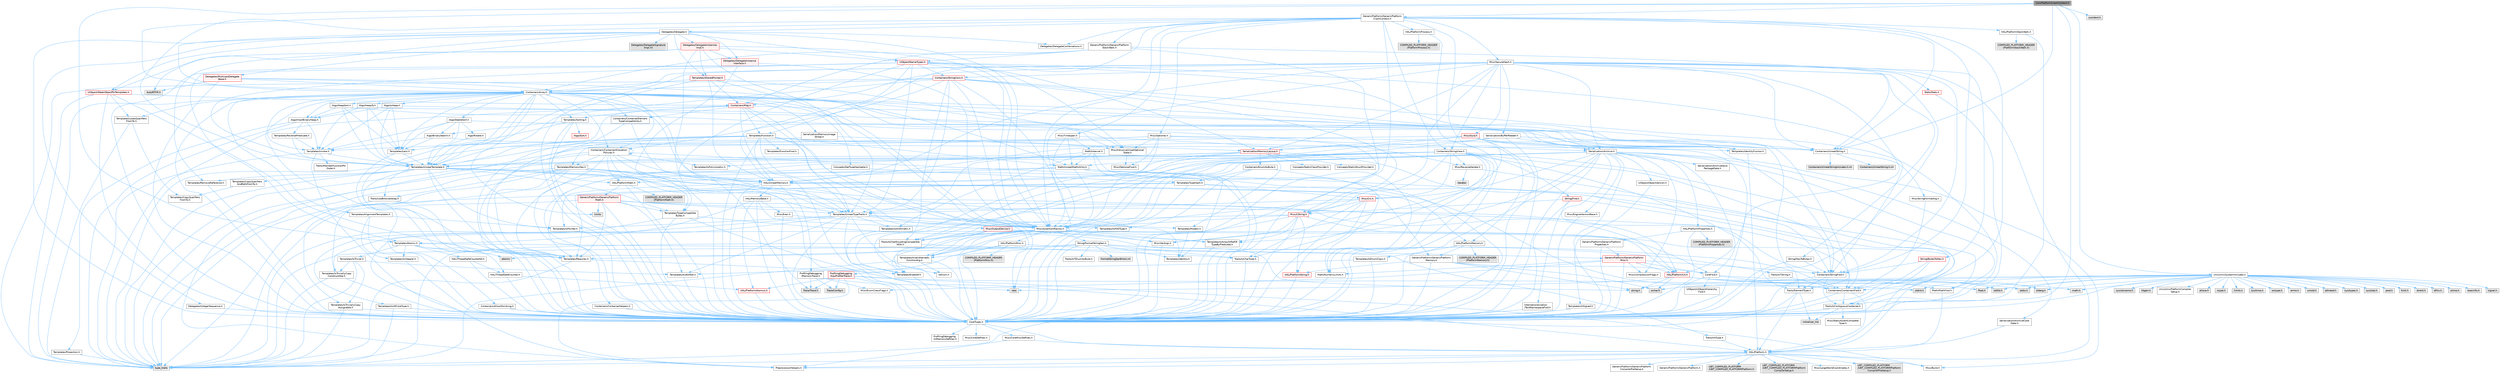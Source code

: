 digraph "UnixPlatformCrashContext.h"
{
 // INTERACTIVE_SVG=YES
 // LATEX_PDF_SIZE
  bgcolor="transparent";
  edge [fontname=Helvetica,fontsize=10,labelfontname=Helvetica,labelfontsize=10];
  node [fontname=Helvetica,fontsize=10,shape=box,height=0.2,width=0.4];
  Node1 [id="Node000001",label="UnixPlatformCrashContext.h",height=0.2,width=0.4,color="gray40", fillcolor="grey60", style="filled", fontcolor="black",tooltip=" "];
  Node1 -> Node2 [id="edge1_Node000001_Node000002",color="steelblue1",style="solid",tooltip=" "];
  Node2 [id="Node000002",label="Containers/Array.h",height=0.2,width=0.4,color="grey40", fillcolor="white", style="filled",URL="$df/dd0/Array_8h.html",tooltip=" "];
  Node2 -> Node3 [id="edge2_Node000002_Node000003",color="steelblue1",style="solid",tooltip=" "];
  Node3 [id="Node000003",label="CoreTypes.h",height=0.2,width=0.4,color="grey40", fillcolor="white", style="filled",URL="$dc/dec/CoreTypes_8h.html",tooltip=" "];
  Node3 -> Node4 [id="edge3_Node000003_Node000004",color="steelblue1",style="solid",tooltip=" "];
  Node4 [id="Node000004",label="HAL/Platform.h",height=0.2,width=0.4,color="grey40", fillcolor="white", style="filled",URL="$d9/dd0/Platform_8h.html",tooltip=" "];
  Node4 -> Node5 [id="edge4_Node000004_Node000005",color="steelblue1",style="solid",tooltip=" "];
  Node5 [id="Node000005",label="Misc/Build.h",height=0.2,width=0.4,color="grey40", fillcolor="white", style="filled",URL="$d3/dbb/Build_8h.html",tooltip=" "];
  Node4 -> Node6 [id="edge5_Node000004_Node000006",color="steelblue1",style="solid",tooltip=" "];
  Node6 [id="Node000006",label="Misc/LargeWorldCoordinates.h",height=0.2,width=0.4,color="grey40", fillcolor="white", style="filled",URL="$d2/dcb/LargeWorldCoordinates_8h.html",tooltip=" "];
  Node4 -> Node7 [id="edge6_Node000004_Node000007",color="steelblue1",style="solid",tooltip=" "];
  Node7 [id="Node000007",label="type_traits",height=0.2,width=0.4,color="grey60", fillcolor="#E0E0E0", style="filled",tooltip=" "];
  Node4 -> Node8 [id="edge7_Node000004_Node000008",color="steelblue1",style="solid",tooltip=" "];
  Node8 [id="Node000008",label="PreprocessorHelpers.h",height=0.2,width=0.4,color="grey40", fillcolor="white", style="filled",URL="$db/ddb/PreprocessorHelpers_8h.html",tooltip=" "];
  Node4 -> Node9 [id="edge8_Node000004_Node000009",color="steelblue1",style="solid",tooltip=" "];
  Node9 [id="Node000009",label="UBT_COMPILED_PLATFORM\l/UBT_COMPILED_PLATFORMPlatform\lCompilerPreSetup.h",height=0.2,width=0.4,color="grey60", fillcolor="#E0E0E0", style="filled",tooltip=" "];
  Node4 -> Node10 [id="edge9_Node000004_Node000010",color="steelblue1",style="solid",tooltip=" "];
  Node10 [id="Node000010",label="GenericPlatform/GenericPlatform\lCompilerPreSetup.h",height=0.2,width=0.4,color="grey40", fillcolor="white", style="filled",URL="$d9/dc8/GenericPlatformCompilerPreSetup_8h.html",tooltip=" "];
  Node4 -> Node11 [id="edge10_Node000004_Node000011",color="steelblue1",style="solid",tooltip=" "];
  Node11 [id="Node000011",label="GenericPlatform/GenericPlatform.h",height=0.2,width=0.4,color="grey40", fillcolor="white", style="filled",URL="$d6/d84/GenericPlatform_8h.html",tooltip=" "];
  Node4 -> Node12 [id="edge11_Node000004_Node000012",color="steelblue1",style="solid",tooltip=" "];
  Node12 [id="Node000012",label="UBT_COMPILED_PLATFORM\l/UBT_COMPILED_PLATFORMPlatform.h",height=0.2,width=0.4,color="grey60", fillcolor="#E0E0E0", style="filled",tooltip=" "];
  Node4 -> Node13 [id="edge12_Node000004_Node000013",color="steelblue1",style="solid",tooltip=" "];
  Node13 [id="Node000013",label="UBT_COMPILED_PLATFORM\l/UBT_COMPILED_PLATFORMPlatform\lCompilerSetup.h",height=0.2,width=0.4,color="grey60", fillcolor="#E0E0E0", style="filled",tooltip=" "];
  Node3 -> Node14 [id="edge13_Node000003_Node000014",color="steelblue1",style="solid",tooltip=" "];
  Node14 [id="Node000014",label="ProfilingDebugging\l/UMemoryDefines.h",height=0.2,width=0.4,color="grey40", fillcolor="white", style="filled",URL="$d2/da2/UMemoryDefines_8h.html",tooltip=" "];
  Node3 -> Node15 [id="edge14_Node000003_Node000015",color="steelblue1",style="solid",tooltip=" "];
  Node15 [id="Node000015",label="Misc/CoreMiscDefines.h",height=0.2,width=0.4,color="grey40", fillcolor="white", style="filled",URL="$da/d38/CoreMiscDefines_8h.html",tooltip=" "];
  Node15 -> Node4 [id="edge15_Node000015_Node000004",color="steelblue1",style="solid",tooltip=" "];
  Node15 -> Node8 [id="edge16_Node000015_Node000008",color="steelblue1",style="solid",tooltip=" "];
  Node3 -> Node16 [id="edge17_Node000003_Node000016",color="steelblue1",style="solid",tooltip=" "];
  Node16 [id="Node000016",label="Misc/CoreDefines.h",height=0.2,width=0.4,color="grey40", fillcolor="white", style="filled",URL="$d3/dd2/CoreDefines_8h.html",tooltip=" "];
  Node2 -> Node17 [id="edge18_Node000002_Node000017",color="steelblue1",style="solid",tooltip=" "];
  Node17 [id="Node000017",label="Misc/AssertionMacros.h",height=0.2,width=0.4,color="grey40", fillcolor="white", style="filled",URL="$d0/dfa/AssertionMacros_8h.html",tooltip=" "];
  Node17 -> Node3 [id="edge19_Node000017_Node000003",color="steelblue1",style="solid",tooltip=" "];
  Node17 -> Node4 [id="edge20_Node000017_Node000004",color="steelblue1",style="solid",tooltip=" "];
  Node17 -> Node18 [id="edge21_Node000017_Node000018",color="steelblue1",style="solid",tooltip=" "];
  Node18 [id="Node000018",label="HAL/PlatformMisc.h",height=0.2,width=0.4,color="grey40", fillcolor="white", style="filled",URL="$d0/df5/PlatformMisc_8h.html",tooltip=" "];
  Node18 -> Node3 [id="edge22_Node000018_Node000003",color="steelblue1",style="solid",tooltip=" "];
  Node18 -> Node19 [id="edge23_Node000018_Node000019",color="steelblue1",style="solid",tooltip=" "];
  Node19 [id="Node000019",label="GenericPlatform/GenericPlatform\lMisc.h",height=0.2,width=0.4,color="red", fillcolor="#FFF0F0", style="filled",URL="$db/d9a/GenericPlatformMisc_8h.html",tooltip=" "];
  Node19 -> Node20 [id="edge24_Node000019_Node000020",color="steelblue1",style="solid",tooltip=" "];
  Node20 [id="Node000020",label="Containers/StringFwd.h",height=0.2,width=0.4,color="grey40", fillcolor="white", style="filled",URL="$df/d37/StringFwd_8h.html",tooltip=" "];
  Node20 -> Node3 [id="edge25_Node000020_Node000003",color="steelblue1",style="solid",tooltip=" "];
  Node20 -> Node21 [id="edge26_Node000020_Node000021",color="steelblue1",style="solid",tooltip=" "];
  Node21 [id="Node000021",label="Traits/ElementType.h",height=0.2,width=0.4,color="grey40", fillcolor="white", style="filled",URL="$d5/d4f/ElementType_8h.html",tooltip=" "];
  Node21 -> Node4 [id="edge27_Node000021_Node000004",color="steelblue1",style="solid",tooltip=" "];
  Node21 -> Node22 [id="edge28_Node000021_Node000022",color="steelblue1",style="solid",tooltip=" "];
  Node22 [id="Node000022",label="initializer_list",height=0.2,width=0.4,color="grey60", fillcolor="#E0E0E0", style="filled",tooltip=" "];
  Node21 -> Node7 [id="edge29_Node000021_Node000007",color="steelblue1",style="solid",tooltip=" "];
  Node20 -> Node23 [id="edge30_Node000020_Node000023",color="steelblue1",style="solid",tooltip=" "];
  Node23 [id="Node000023",label="Traits/IsContiguousContainer.h",height=0.2,width=0.4,color="grey40", fillcolor="white", style="filled",URL="$d5/d3c/IsContiguousContainer_8h.html",tooltip=" "];
  Node23 -> Node3 [id="edge31_Node000023_Node000003",color="steelblue1",style="solid",tooltip=" "];
  Node23 -> Node24 [id="edge32_Node000023_Node000024",color="steelblue1",style="solid",tooltip=" "];
  Node24 [id="Node000024",label="Misc/StaticAssertComplete\lType.h",height=0.2,width=0.4,color="grey40", fillcolor="white", style="filled",URL="$d5/d4e/StaticAssertCompleteType_8h.html",tooltip=" "];
  Node23 -> Node22 [id="edge33_Node000023_Node000022",color="steelblue1",style="solid",tooltip=" "];
  Node19 -> Node25 [id="edge34_Node000019_Node000025",color="steelblue1",style="solid",tooltip=" "];
  Node25 [id="Node000025",label="CoreFwd.h",height=0.2,width=0.4,color="grey40", fillcolor="white", style="filled",URL="$d1/d1e/CoreFwd_8h.html",tooltip=" "];
  Node25 -> Node3 [id="edge35_Node000025_Node000003",color="steelblue1",style="solid",tooltip=" "];
  Node25 -> Node26 [id="edge36_Node000025_Node000026",color="steelblue1",style="solid",tooltip=" "];
  Node26 [id="Node000026",label="Containers/ContainersFwd.h",height=0.2,width=0.4,color="grey40", fillcolor="white", style="filled",URL="$d4/d0a/ContainersFwd_8h.html",tooltip=" "];
  Node26 -> Node4 [id="edge37_Node000026_Node000004",color="steelblue1",style="solid",tooltip=" "];
  Node26 -> Node3 [id="edge38_Node000026_Node000003",color="steelblue1",style="solid",tooltip=" "];
  Node26 -> Node23 [id="edge39_Node000026_Node000023",color="steelblue1",style="solid",tooltip=" "];
  Node25 -> Node27 [id="edge40_Node000025_Node000027",color="steelblue1",style="solid",tooltip=" "];
  Node27 [id="Node000027",label="Math/MathFwd.h",height=0.2,width=0.4,color="grey40", fillcolor="white", style="filled",URL="$d2/d10/MathFwd_8h.html",tooltip=" "];
  Node27 -> Node4 [id="edge41_Node000027_Node000004",color="steelblue1",style="solid",tooltip=" "];
  Node25 -> Node28 [id="edge42_Node000025_Node000028",color="steelblue1",style="solid",tooltip=" "];
  Node28 [id="Node000028",label="UObject/UObjectHierarchy\lFwd.h",height=0.2,width=0.4,color="grey40", fillcolor="white", style="filled",URL="$d3/d13/UObjectHierarchyFwd_8h.html",tooltip=" "];
  Node19 -> Node3 [id="edge43_Node000019_Node000003",color="steelblue1",style="solid",tooltip=" "];
  Node19 -> Node30 [id="edge44_Node000019_Node000030",color="steelblue1",style="solid",tooltip=" "];
  Node30 [id="Node000030",label="HAL/PlatformCrt.h",height=0.2,width=0.4,color="red", fillcolor="#FFF0F0", style="filled",URL="$d8/d75/PlatformCrt_8h.html",tooltip=" "];
  Node30 -> Node31 [id="edge45_Node000030_Node000031",color="steelblue1",style="solid",tooltip=" "];
  Node31 [id="Node000031",label="new",height=0.2,width=0.4,color="grey60", fillcolor="#E0E0E0", style="filled",tooltip=" "];
  Node30 -> Node32 [id="edge46_Node000030_Node000032",color="steelblue1",style="solid",tooltip=" "];
  Node32 [id="Node000032",label="wchar.h",height=0.2,width=0.4,color="grey60", fillcolor="#E0E0E0", style="filled",tooltip=" "];
  Node30 -> Node34 [id="edge47_Node000030_Node000034",color="steelblue1",style="solid",tooltip=" "];
  Node34 [id="Node000034",label="stdlib.h",height=0.2,width=0.4,color="grey60", fillcolor="#E0E0E0", style="filled",tooltip=" "];
  Node30 -> Node35 [id="edge48_Node000030_Node000035",color="steelblue1",style="solid",tooltip=" "];
  Node35 [id="Node000035",label="stdio.h",height=0.2,width=0.4,color="grey60", fillcolor="#E0E0E0", style="filled",tooltip=" "];
  Node30 -> Node36 [id="edge49_Node000030_Node000036",color="steelblue1",style="solid",tooltip=" "];
  Node36 [id="Node000036",label="stdarg.h",height=0.2,width=0.4,color="grey60", fillcolor="#E0E0E0", style="filled",tooltip=" "];
  Node30 -> Node37 [id="edge50_Node000030_Node000037",color="steelblue1",style="solid",tooltip=" "];
  Node37 [id="Node000037",label="math.h",height=0.2,width=0.4,color="grey60", fillcolor="#E0E0E0", style="filled",tooltip=" "];
  Node30 -> Node38 [id="edge51_Node000030_Node000038",color="steelblue1",style="solid",tooltip=" "];
  Node38 [id="Node000038",label="float.h",height=0.2,width=0.4,color="grey60", fillcolor="#E0E0E0", style="filled",tooltip=" "];
  Node30 -> Node39 [id="edge52_Node000030_Node000039",color="steelblue1",style="solid",tooltip=" "];
  Node39 [id="Node000039",label="string.h",height=0.2,width=0.4,color="grey60", fillcolor="#E0E0E0", style="filled",tooltip=" "];
  Node19 -> Node40 [id="edge53_Node000019_Node000040",color="steelblue1",style="solid",tooltip=" "];
  Node40 [id="Node000040",label="Math/NumericLimits.h",height=0.2,width=0.4,color="grey40", fillcolor="white", style="filled",URL="$df/d1b/NumericLimits_8h.html",tooltip=" "];
  Node40 -> Node3 [id="edge54_Node000040_Node000003",color="steelblue1",style="solid",tooltip=" "];
  Node19 -> Node41 [id="edge55_Node000019_Node000041",color="steelblue1",style="solid",tooltip=" "];
  Node41 [id="Node000041",label="Misc/CompressionFlags.h",height=0.2,width=0.4,color="grey40", fillcolor="white", style="filled",URL="$d9/d76/CompressionFlags_8h.html",tooltip=" "];
  Node19 -> Node42 [id="edge56_Node000019_Node000042",color="steelblue1",style="solid",tooltip=" "];
  Node42 [id="Node000042",label="Misc/EnumClassFlags.h",height=0.2,width=0.4,color="grey40", fillcolor="white", style="filled",URL="$d8/de7/EnumClassFlags_8h.html",tooltip=" "];
  Node18 -> Node45 [id="edge57_Node000018_Node000045",color="steelblue1",style="solid",tooltip=" "];
  Node45 [id="Node000045",label="COMPILED_PLATFORM_HEADER\l(PlatformMisc.h)",height=0.2,width=0.4,color="grey60", fillcolor="#E0E0E0", style="filled",tooltip=" "];
  Node18 -> Node46 [id="edge58_Node000018_Node000046",color="steelblue1",style="solid",tooltip=" "];
  Node46 [id="Node000046",label="ProfilingDebugging\l/CpuProfilerTrace.h",height=0.2,width=0.4,color="red", fillcolor="#FFF0F0", style="filled",URL="$da/dcb/CpuProfilerTrace_8h.html",tooltip=" "];
  Node46 -> Node3 [id="edge59_Node000046_Node000003",color="steelblue1",style="solid",tooltip=" "];
  Node46 -> Node26 [id="edge60_Node000046_Node000026",color="steelblue1",style="solid",tooltip=" "];
  Node46 -> Node47 [id="edge61_Node000046_Node000047",color="steelblue1",style="solid",tooltip=" "];
  Node47 [id="Node000047",label="HAL/PlatformAtomics.h",height=0.2,width=0.4,color="red", fillcolor="#FFF0F0", style="filled",URL="$d3/d36/PlatformAtomics_8h.html",tooltip=" "];
  Node47 -> Node3 [id="edge62_Node000047_Node000003",color="steelblue1",style="solid",tooltip=" "];
  Node46 -> Node8 [id="edge63_Node000046_Node000008",color="steelblue1",style="solid",tooltip=" "];
  Node46 -> Node5 [id="edge64_Node000046_Node000005",color="steelblue1",style="solid",tooltip=" "];
  Node46 -> Node50 [id="edge65_Node000046_Node000050",color="steelblue1",style="solid",tooltip=" "];
  Node50 [id="Node000050",label="Trace/Config.h",height=0.2,width=0.4,color="grey60", fillcolor="#E0E0E0", style="filled",tooltip=" "];
  Node46 -> Node53 [id="edge66_Node000046_Node000053",color="steelblue1",style="solid",tooltip=" "];
  Node53 [id="Node000053",label="Trace/Trace.h",height=0.2,width=0.4,color="grey60", fillcolor="#E0E0E0", style="filled",tooltip=" "];
  Node17 -> Node8 [id="edge67_Node000017_Node000008",color="steelblue1",style="solid",tooltip=" "];
  Node17 -> Node54 [id="edge68_Node000017_Node000054",color="steelblue1",style="solid",tooltip=" "];
  Node54 [id="Node000054",label="Templates/EnableIf.h",height=0.2,width=0.4,color="grey40", fillcolor="white", style="filled",URL="$d7/d60/EnableIf_8h.html",tooltip=" "];
  Node54 -> Node3 [id="edge69_Node000054_Node000003",color="steelblue1",style="solid",tooltip=" "];
  Node17 -> Node55 [id="edge70_Node000017_Node000055",color="steelblue1",style="solid",tooltip=" "];
  Node55 [id="Node000055",label="Templates/IsArrayOrRefOf\lTypeByPredicate.h",height=0.2,width=0.4,color="grey40", fillcolor="white", style="filled",URL="$d6/da1/IsArrayOrRefOfTypeByPredicate_8h.html",tooltip=" "];
  Node55 -> Node3 [id="edge71_Node000055_Node000003",color="steelblue1",style="solid",tooltip=" "];
  Node17 -> Node56 [id="edge72_Node000017_Node000056",color="steelblue1",style="solid",tooltip=" "];
  Node56 [id="Node000056",label="Templates/IsValidVariadic\lFunctionArg.h",height=0.2,width=0.4,color="grey40", fillcolor="white", style="filled",URL="$d0/dc8/IsValidVariadicFunctionArg_8h.html",tooltip=" "];
  Node56 -> Node3 [id="edge73_Node000056_Node000003",color="steelblue1",style="solid",tooltip=" "];
  Node56 -> Node57 [id="edge74_Node000056_Node000057",color="steelblue1",style="solid",tooltip=" "];
  Node57 [id="Node000057",label="IsEnum.h",height=0.2,width=0.4,color="grey40", fillcolor="white", style="filled",URL="$d4/de5/IsEnum_8h.html",tooltip=" "];
  Node56 -> Node7 [id="edge75_Node000056_Node000007",color="steelblue1",style="solid",tooltip=" "];
  Node17 -> Node58 [id="edge76_Node000017_Node000058",color="steelblue1",style="solid",tooltip=" "];
  Node58 [id="Node000058",label="Traits/IsCharEncodingCompatible\lWith.h",height=0.2,width=0.4,color="grey40", fillcolor="white", style="filled",URL="$df/dd1/IsCharEncodingCompatibleWith_8h.html",tooltip=" "];
  Node58 -> Node7 [id="edge77_Node000058_Node000007",color="steelblue1",style="solid",tooltip=" "];
  Node58 -> Node59 [id="edge78_Node000058_Node000059",color="steelblue1",style="solid",tooltip=" "];
  Node59 [id="Node000059",label="Traits/IsCharType.h",height=0.2,width=0.4,color="grey40", fillcolor="white", style="filled",URL="$db/d51/IsCharType_8h.html",tooltip=" "];
  Node59 -> Node3 [id="edge79_Node000059_Node000003",color="steelblue1",style="solid",tooltip=" "];
  Node17 -> Node60 [id="edge80_Node000017_Node000060",color="steelblue1",style="solid",tooltip=" "];
  Node60 [id="Node000060",label="Misc/VarArgs.h",height=0.2,width=0.4,color="grey40", fillcolor="white", style="filled",URL="$d5/d6f/VarArgs_8h.html",tooltip=" "];
  Node60 -> Node3 [id="edge81_Node000060_Node000003",color="steelblue1",style="solid",tooltip=" "];
  Node17 -> Node61 [id="edge82_Node000017_Node000061",color="steelblue1",style="solid",tooltip=" "];
  Node61 [id="Node000061",label="String/FormatStringSan.h",height=0.2,width=0.4,color="grey40", fillcolor="white", style="filled",URL="$d3/d8b/FormatStringSan_8h.html",tooltip=" "];
  Node61 -> Node7 [id="edge83_Node000061_Node000007",color="steelblue1",style="solid",tooltip=" "];
  Node61 -> Node3 [id="edge84_Node000061_Node000003",color="steelblue1",style="solid",tooltip=" "];
  Node61 -> Node62 [id="edge85_Node000061_Node000062",color="steelblue1",style="solid",tooltip=" "];
  Node62 [id="Node000062",label="Templates/Requires.h",height=0.2,width=0.4,color="grey40", fillcolor="white", style="filled",URL="$dc/d96/Requires_8h.html",tooltip=" "];
  Node62 -> Node54 [id="edge86_Node000062_Node000054",color="steelblue1",style="solid",tooltip=" "];
  Node62 -> Node7 [id="edge87_Node000062_Node000007",color="steelblue1",style="solid",tooltip=" "];
  Node61 -> Node63 [id="edge88_Node000061_Node000063",color="steelblue1",style="solid",tooltip=" "];
  Node63 [id="Node000063",label="Templates/Identity.h",height=0.2,width=0.4,color="grey40", fillcolor="white", style="filled",URL="$d0/dd5/Identity_8h.html",tooltip=" "];
  Node61 -> Node56 [id="edge89_Node000061_Node000056",color="steelblue1",style="solid",tooltip=" "];
  Node61 -> Node59 [id="edge90_Node000061_Node000059",color="steelblue1",style="solid",tooltip=" "];
  Node61 -> Node64 [id="edge91_Node000061_Node000064",color="steelblue1",style="solid",tooltip=" "];
  Node64 [id="Node000064",label="Traits/IsTEnumAsByte.h",height=0.2,width=0.4,color="grey40", fillcolor="white", style="filled",URL="$d1/de6/IsTEnumAsByte_8h.html",tooltip=" "];
  Node61 -> Node65 [id="edge92_Node000061_Node000065",color="steelblue1",style="solid",tooltip=" "];
  Node65 [id="Node000065",label="Traits/IsTString.h",height=0.2,width=0.4,color="grey40", fillcolor="white", style="filled",URL="$d0/df8/IsTString_8h.html",tooltip=" "];
  Node65 -> Node26 [id="edge93_Node000065_Node000026",color="steelblue1",style="solid",tooltip=" "];
  Node61 -> Node26 [id="edge94_Node000061_Node000026",color="steelblue1",style="solid",tooltip=" "];
  Node61 -> Node66 [id="edge95_Node000061_Node000066",color="steelblue1",style="solid",tooltip=" "];
  Node66 [id="Node000066",label="FormatStringSanErrors.inl",height=0.2,width=0.4,color="grey60", fillcolor="#E0E0E0", style="filled",tooltip=" "];
  Node17 -> Node67 [id="edge96_Node000017_Node000067",color="steelblue1",style="solid",tooltip=" "];
  Node67 [id="Node000067",label="atomic",height=0.2,width=0.4,color="grey60", fillcolor="#E0E0E0", style="filled",tooltip=" "];
  Node2 -> Node68 [id="edge97_Node000002_Node000068",color="steelblue1",style="solid",tooltip=" "];
  Node68 [id="Node000068",label="Misc/IntrusiveUnsetOptional\lState.h",height=0.2,width=0.4,color="grey40", fillcolor="white", style="filled",URL="$d2/d0a/IntrusiveUnsetOptionalState_8h.html",tooltip=" "];
  Node68 -> Node69 [id="edge98_Node000068_Node000069",color="steelblue1",style="solid",tooltip=" "];
  Node69 [id="Node000069",label="Misc/OptionalFwd.h",height=0.2,width=0.4,color="grey40", fillcolor="white", style="filled",URL="$dc/d50/OptionalFwd_8h.html",tooltip=" "];
  Node2 -> Node70 [id="edge99_Node000002_Node000070",color="steelblue1",style="solid",tooltip=" "];
  Node70 [id="Node000070",label="Misc/ReverseIterate.h",height=0.2,width=0.4,color="grey40", fillcolor="white", style="filled",URL="$db/de3/ReverseIterate_8h.html",tooltip=" "];
  Node70 -> Node4 [id="edge100_Node000070_Node000004",color="steelblue1",style="solid",tooltip=" "];
  Node70 -> Node71 [id="edge101_Node000070_Node000071",color="steelblue1",style="solid",tooltip=" "];
  Node71 [id="Node000071",label="iterator",height=0.2,width=0.4,color="grey60", fillcolor="#E0E0E0", style="filled",tooltip=" "];
  Node2 -> Node72 [id="edge102_Node000002_Node000072",color="steelblue1",style="solid",tooltip=" "];
  Node72 [id="Node000072",label="HAL/UnrealMemory.h",height=0.2,width=0.4,color="grey40", fillcolor="white", style="filled",URL="$d9/d96/UnrealMemory_8h.html",tooltip=" "];
  Node72 -> Node3 [id="edge103_Node000072_Node000003",color="steelblue1",style="solid",tooltip=" "];
  Node72 -> Node73 [id="edge104_Node000072_Node000073",color="steelblue1",style="solid",tooltip=" "];
  Node73 [id="Node000073",label="GenericPlatform/GenericPlatform\lMemory.h",height=0.2,width=0.4,color="grey40", fillcolor="white", style="filled",URL="$dd/d22/GenericPlatformMemory_8h.html",tooltip=" "];
  Node73 -> Node25 [id="edge105_Node000073_Node000025",color="steelblue1",style="solid",tooltip=" "];
  Node73 -> Node3 [id="edge106_Node000073_Node000003",color="steelblue1",style="solid",tooltip=" "];
  Node73 -> Node74 [id="edge107_Node000073_Node000074",color="steelblue1",style="solid",tooltip=" "];
  Node74 [id="Node000074",label="HAL/PlatformString.h",height=0.2,width=0.4,color="red", fillcolor="#FFF0F0", style="filled",URL="$db/db5/PlatformString_8h.html",tooltip=" "];
  Node74 -> Node3 [id="edge108_Node000074_Node000003",color="steelblue1",style="solid",tooltip=" "];
  Node73 -> Node39 [id="edge109_Node000073_Node000039",color="steelblue1",style="solid",tooltip=" "];
  Node73 -> Node32 [id="edge110_Node000073_Node000032",color="steelblue1",style="solid",tooltip=" "];
  Node72 -> Node76 [id="edge111_Node000072_Node000076",color="steelblue1",style="solid",tooltip=" "];
  Node76 [id="Node000076",label="HAL/MemoryBase.h",height=0.2,width=0.4,color="grey40", fillcolor="white", style="filled",URL="$d6/d9f/MemoryBase_8h.html",tooltip=" "];
  Node76 -> Node3 [id="edge112_Node000076_Node000003",color="steelblue1",style="solid",tooltip=" "];
  Node76 -> Node47 [id="edge113_Node000076_Node000047",color="steelblue1",style="solid",tooltip=" "];
  Node76 -> Node30 [id="edge114_Node000076_Node000030",color="steelblue1",style="solid",tooltip=" "];
  Node76 -> Node77 [id="edge115_Node000076_Node000077",color="steelblue1",style="solid",tooltip=" "];
  Node77 [id="Node000077",label="Misc/Exec.h",height=0.2,width=0.4,color="grey40", fillcolor="white", style="filled",URL="$de/ddb/Exec_8h.html",tooltip=" "];
  Node77 -> Node3 [id="edge116_Node000077_Node000003",color="steelblue1",style="solid",tooltip=" "];
  Node77 -> Node17 [id="edge117_Node000077_Node000017",color="steelblue1",style="solid",tooltip=" "];
  Node76 -> Node78 [id="edge118_Node000076_Node000078",color="steelblue1",style="solid",tooltip=" "];
  Node78 [id="Node000078",label="Misc/OutputDevice.h",height=0.2,width=0.4,color="red", fillcolor="#FFF0F0", style="filled",URL="$d7/d32/OutputDevice_8h.html",tooltip=" "];
  Node78 -> Node25 [id="edge119_Node000078_Node000025",color="steelblue1",style="solid",tooltip=" "];
  Node78 -> Node3 [id="edge120_Node000078_Node000003",color="steelblue1",style="solid",tooltip=" "];
  Node78 -> Node60 [id="edge121_Node000078_Node000060",color="steelblue1",style="solid",tooltip=" "];
  Node78 -> Node55 [id="edge122_Node000078_Node000055",color="steelblue1",style="solid",tooltip=" "];
  Node78 -> Node56 [id="edge123_Node000078_Node000056",color="steelblue1",style="solid",tooltip=" "];
  Node78 -> Node58 [id="edge124_Node000078_Node000058",color="steelblue1",style="solid",tooltip=" "];
  Node76 -> Node80 [id="edge125_Node000076_Node000080",color="steelblue1",style="solid",tooltip=" "];
  Node80 [id="Node000080",label="Templates/Atomic.h",height=0.2,width=0.4,color="grey40", fillcolor="white", style="filled",URL="$d3/d91/Atomic_8h.html",tooltip=" "];
  Node80 -> Node81 [id="edge126_Node000080_Node000081",color="steelblue1",style="solid",tooltip=" "];
  Node81 [id="Node000081",label="HAL/ThreadSafeCounter.h",height=0.2,width=0.4,color="grey40", fillcolor="white", style="filled",URL="$dc/dc9/ThreadSafeCounter_8h.html",tooltip=" "];
  Node81 -> Node3 [id="edge127_Node000081_Node000003",color="steelblue1",style="solid",tooltip=" "];
  Node81 -> Node47 [id="edge128_Node000081_Node000047",color="steelblue1",style="solid",tooltip=" "];
  Node80 -> Node82 [id="edge129_Node000080_Node000082",color="steelblue1",style="solid",tooltip=" "];
  Node82 [id="Node000082",label="HAL/ThreadSafeCounter64.h",height=0.2,width=0.4,color="grey40", fillcolor="white", style="filled",URL="$d0/d12/ThreadSafeCounter64_8h.html",tooltip=" "];
  Node82 -> Node3 [id="edge130_Node000082_Node000003",color="steelblue1",style="solid",tooltip=" "];
  Node82 -> Node81 [id="edge131_Node000082_Node000081",color="steelblue1",style="solid",tooltip=" "];
  Node80 -> Node83 [id="edge132_Node000080_Node000083",color="steelblue1",style="solid",tooltip=" "];
  Node83 [id="Node000083",label="Templates/IsIntegral.h",height=0.2,width=0.4,color="grey40", fillcolor="white", style="filled",URL="$da/d64/IsIntegral_8h.html",tooltip=" "];
  Node83 -> Node3 [id="edge133_Node000083_Node000003",color="steelblue1",style="solid",tooltip=" "];
  Node80 -> Node84 [id="edge134_Node000080_Node000084",color="steelblue1",style="solid",tooltip=" "];
  Node84 [id="Node000084",label="Templates/IsTrivial.h",height=0.2,width=0.4,color="grey40", fillcolor="white", style="filled",URL="$da/d4c/IsTrivial_8h.html",tooltip=" "];
  Node84 -> Node85 [id="edge135_Node000084_Node000085",color="steelblue1",style="solid",tooltip=" "];
  Node85 [id="Node000085",label="Templates/AndOrNot.h",height=0.2,width=0.4,color="grey40", fillcolor="white", style="filled",URL="$db/d0a/AndOrNot_8h.html",tooltip=" "];
  Node85 -> Node3 [id="edge136_Node000085_Node000003",color="steelblue1",style="solid",tooltip=" "];
  Node84 -> Node86 [id="edge137_Node000084_Node000086",color="steelblue1",style="solid",tooltip=" "];
  Node86 [id="Node000086",label="Templates/IsTriviallyCopy\lConstructible.h",height=0.2,width=0.4,color="grey40", fillcolor="white", style="filled",URL="$d3/d78/IsTriviallyCopyConstructible_8h.html",tooltip=" "];
  Node86 -> Node3 [id="edge138_Node000086_Node000003",color="steelblue1",style="solid",tooltip=" "];
  Node86 -> Node7 [id="edge139_Node000086_Node000007",color="steelblue1",style="solid",tooltip=" "];
  Node84 -> Node87 [id="edge140_Node000084_Node000087",color="steelblue1",style="solid",tooltip=" "];
  Node87 [id="Node000087",label="Templates/IsTriviallyCopy\lAssignable.h",height=0.2,width=0.4,color="grey40", fillcolor="white", style="filled",URL="$d2/df2/IsTriviallyCopyAssignable_8h.html",tooltip=" "];
  Node87 -> Node3 [id="edge141_Node000087_Node000003",color="steelblue1",style="solid",tooltip=" "];
  Node87 -> Node7 [id="edge142_Node000087_Node000007",color="steelblue1",style="solid",tooltip=" "];
  Node84 -> Node7 [id="edge143_Node000084_Node000007",color="steelblue1",style="solid",tooltip=" "];
  Node80 -> Node88 [id="edge144_Node000080_Node000088",color="steelblue1",style="solid",tooltip=" "];
  Node88 [id="Node000088",label="Traits/IntType.h",height=0.2,width=0.4,color="grey40", fillcolor="white", style="filled",URL="$d7/deb/IntType_8h.html",tooltip=" "];
  Node88 -> Node4 [id="edge145_Node000088_Node000004",color="steelblue1",style="solid",tooltip=" "];
  Node80 -> Node67 [id="edge146_Node000080_Node000067",color="steelblue1",style="solid",tooltip=" "];
  Node72 -> Node89 [id="edge147_Node000072_Node000089",color="steelblue1",style="solid",tooltip=" "];
  Node89 [id="Node000089",label="HAL/PlatformMemory.h",height=0.2,width=0.4,color="grey40", fillcolor="white", style="filled",URL="$de/d68/PlatformMemory_8h.html",tooltip=" "];
  Node89 -> Node3 [id="edge148_Node000089_Node000003",color="steelblue1",style="solid",tooltip=" "];
  Node89 -> Node73 [id="edge149_Node000089_Node000073",color="steelblue1",style="solid",tooltip=" "];
  Node89 -> Node90 [id="edge150_Node000089_Node000090",color="steelblue1",style="solid",tooltip=" "];
  Node90 [id="Node000090",label="COMPILED_PLATFORM_HEADER\l(PlatformMemory.h)",height=0.2,width=0.4,color="grey60", fillcolor="#E0E0E0", style="filled",tooltip=" "];
  Node72 -> Node91 [id="edge151_Node000072_Node000091",color="steelblue1",style="solid",tooltip=" "];
  Node91 [id="Node000091",label="ProfilingDebugging\l/MemoryTrace.h",height=0.2,width=0.4,color="grey40", fillcolor="white", style="filled",URL="$da/dd7/MemoryTrace_8h.html",tooltip=" "];
  Node91 -> Node4 [id="edge152_Node000091_Node000004",color="steelblue1",style="solid",tooltip=" "];
  Node91 -> Node42 [id="edge153_Node000091_Node000042",color="steelblue1",style="solid",tooltip=" "];
  Node91 -> Node50 [id="edge154_Node000091_Node000050",color="steelblue1",style="solid",tooltip=" "];
  Node91 -> Node53 [id="edge155_Node000091_Node000053",color="steelblue1",style="solid",tooltip=" "];
  Node72 -> Node92 [id="edge156_Node000072_Node000092",color="steelblue1",style="solid",tooltip=" "];
  Node92 [id="Node000092",label="Templates/IsPointer.h",height=0.2,width=0.4,color="grey40", fillcolor="white", style="filled",URL="$d7/d05/IsPointer_8h.html",tooltip=" "];
  Node92 -> Node3 [id="edge157_Node000092_Node000003",color="steelblue1",style="solid",tooltip=" "];
  Node2 -> Node93 [id="edge158_Node000002_Node000093",color="steelblue1",style="solid",tooltip=" "];
  Node93 [id="Node000093",label="Templates/UnrealTypeTraits.h",height=0.2,width=0.4,color="grey40", fillcolor="white", style="filled",URL="$d2/d2d/UnrealTypeTraits_8h.html",tooltip=" "];
  Node93 -> Node3 [id="edge159_Node000093_Node000003",color="steelblue1",style="solid",tooltip=" "];
  Node93 -> Node92 [id="edge160_Node000093_Node000092",color="steelblue1",style="solid",tooltip=" "];
  Node93 -> Node17 [id="edge161_Node000093_Node000017",color="steelblue1",style="solid",tooltip=" "];
  Node93 -> Node85 [id="edge162_Node000093_Node000085",color="steelblue1",style="solid",tooltip=" "];
  Node93 -> Node54 [id="edge163_Node000093_Node000054",color="steelblue1",style="solid",tooltip=" "];
  Node93 -> Node94 [id="edge164_Node000093_Node000094",color="steelblue1",style="solid",tooltip=" "];
  Node94 [id="Node000094",label="Templates/IsArithmetic.h",height=0.2,width=0.4,color="grey40", fillcolor="white", style="filled",URL="$d2/d5d/IsArithmetic_8h.html",tooltip=" "];
  Node94 -> Node3 [id="edge165_Node000094_Node000003",color="steelblue1",style="solid",tooltip=" "];
  Node93 -> Node57 [id="edge166_Node000093_Node000057",color="steelblue1",style="solid",tooltip=" "];
  Node93 -> Node95 [id="edge167_Node000093_Node000095",color="steelblue1",style="solid",tooltip=" "];
  Node95 [id="Node000095",label="Templates/Models.h",height=0.2,width=0.4,color="grey40", fillcolor="white", style="filled",URL="$d3/d0c/Models_8h.html",tooltip=" "];
  Node95 -> Node63 [id="edge168_Node000095_Node000063",color="steelblue1",style="solid",tooltip=" "];
  Node93 -> Node96 [id="edge169_Node000093_Node000096",color="steelblue1",style="solid",tooltip=" "];
  Node96 [id="Node000096",label="Templates/IsPODType.h",height=0.2,width=0.4,color="grey40", fillcolor="white", style="filled",URL="$d7/db1/IsPODType_8h.html",tooltip=" "];
  Node96 -> Node3 [id="edge170_Node000096_Node000003",color="steelblue1",style="solid",tooltip=" "];
  Node93 -> Node97 [id="edge171_Node000093_Node000097",color="steelblue1",style="solid",tooltip=" "];
  Node97 [id="Node000097",label="Templates/IsUECoreType.h",height=0.2,width=0.4,color="grey40", fillcolor="white", style="filled",URL="$d1/db8/IsUECoreType_8h.html",tooltip=" "];
  Node97 -> Node3 [id="edge172_Node000097_Node000003",color="steelblue1",style="solid",tooltip=" "];
  Node97 -> Node7 [id="edge173_Node000097_Node000007",color="steelblue1",style="solid",tooltip=" "];
  Node93 -> Node86 [id="edge174_Node000093_Node000086",color="steelblue1",style="solid",tooltip=" "];
  Node2 -> Node98 [id="edge175_Node000002_Node000098",color="steelblue1",style="solid",tooltip=" "];
  Node98 [id="Node000098",label="Templates/UnrealTemplate.h",height=0.2,width=0.4,color="grey40", fillcolor="white", style="filled",URL="$d4/d24/UnrealTemplate_8h.html",tooltip=" "];
  Node98 -> Node3 [id="edge176_Node000098_Node000003",color="steelblue1",style="solid",tooltip=" "];
  Node98 -> Node92 [id="edge177_Node000098_Node000092",color="steelblue1",style="solid",tooltip=" "];
  Node98 -> Node72 [id="edge178_Node000098_Node000072",color="steelblue1",style="solid",tooltip=" "];
  Node98 -> Node99 [id="edge179_Node000098_Node000099",color="steelblue1",style="solid",tooltip=" "];
  Node99 [id="Node000099",label="Templates/CopyQualifiers\lAndRefsFromTo.h",height=0.2,width=0.4,color="grey40", fillcolor="white", style="filled",URL="$d3/db3/CopyQualifiersAndRefsFromTo_8h.html",tooltip=" "];
  Node99 -> Node100 [id="edge180_Node000099_Node000100",color="steelblue1",style="solid",tooltip=" "];
  Node100 [id="Node000100",label="Templates/CopyQualifiers\lFromTo.h",height=0.2,width=0.4,color="grey40", fillcolor="white", style="filled",URL="$d5/db4/CopyQualifiersFromTo_8h.html",tooltip=" "];
  Node98 -> Node93 [id="edge181_Node000098_Node000093",color="steelblue1",style="solid",tooltip=" "];
  Node98 -> Node101 [id="edge182_Node000098_Node000101",color="steelblue1",style="solid",tooltip=" "];
  Node101 [id="Node000101",label="Templates/RemoveReference.h",height=0.2,width=0.4,color="grey40", fillcolor="white", style="filled",URL="$da/dbe/RemoveReference_8h.html",tooltip=" "];
  Node101 -> Node3 [id="edge183_Node000101_Node000003",color="steelblue1",style="solid",tooltip=" "];
  Node98 -> Node62 [id="edge184_Node000098_Node000062",color="steelblue1",style="solid",tooltip=" "];
  Node98 -> Node102 [id="edge185_Node000098_Node000102",color="steelblue1",style="solid",tooltip=" "];
  Node102 [id="Node000102",label="Templates/TypeCompatible\lBytes.h",height=0.2,width=0.4,color="grey40", fillcolor="white", style="filled",URL="$df/d0a/TypeCompatibleBytes_8h.html",tooltip=" "];
  Node102 -> Node3 [id="edge186_Node000102_Node000003",color="steelblue1",style="solid",tooltip=" "];
  Node102 -> Node39 [id="edge187_Node000102_Node000039",color="steelblue1",style="solid",tooltip=" "];
  Node102 -> Node31 [id="edge188_Node000102_Node000031",color="steelblue1",style="solid",tooltip=" "];
  Node102 -> Node7 [id="edge189_Node000102_Node000007",color="steelblue1",style="solid",tooltip=" "];
  Node98 -> Node63 [id="edge190_Node000098_Node000063",color="steelblue1",style="solid",tooltip=" "];
  Node98 -> Node23 [id="edge191_Node000098_Node000023",color="steelblue1",style="solid",tooltip=" "];
  Node98 -> Node103 [id="edge192_Node000098_Node000103",color="steelblue1",style="solid",tooltip=" "];
  Node103 [id="Node000103",label="Traits/UseBitwiseSwap.h",height=0.2,width=0.4,color="grey40", fillcolor="white", style="filled",URL="$db/df3/UseBitwiseSwap_8h.html",tooltip=" "];
  Node103 -> Node3 [id="edge193_Node000103_Node000003",color="steelblue1",style="solid",tooltip=" "];
  Node103 -> Node7 [id="edge194_Node000103_Node000007",color="steelblue1",style="solid",tooltip=" "];
  Node98 -> Node7 [id="edge195_Node000098_Node000007",color="steelblue1",style="solid",tooltip=" "];
  Node2 -> Node104 [id="edge196_Node000002_Node000104",color="steelblue1",style="solid",tooltip=" "];
  Node104 [id="Node000104",label="Containers/AllowShrinking.h",height=0.2,width=0.4,color="grey40", fillcolor="white", style="filled",URL="$d7/d1a/AllowShrinking_8h.html",tooltip=" "];
  Node104 -> Node3 [id="edge197_Node000104_Node000003",color="steelblue1",style="solid",tooltip=" "];
  Node2 -> Node105 [id="edge198_Node000002_Node000105",color="steelblue1",style="solid",tooltip=" "];
  Node105 [id="Node000105",label="Containers/ContainerAllocation\lPolicies.h",height=0.2,width=0.4,color="grey40", fillcolor="white", style="filled",URL="$d7/dff/ContainerAllocationPolicies_8h.html",tooltip=" "];
  Node105 -> Node3 [id="edge199_Node000105_Node000003",color="steelblue1",style="solid",tooltip=" "];
  Node105 -> Node106 [id="edge200_Node000105_Node000106",color="steelblue1",style="solid",tooltip=" "];
  Node106 [id="Node000106",label="Containers/ContainerHelpers.h",height=0.2,width=0.4,color="grey40", fillcolor="white", style="filled",URL="$d7/d33/ContainerHelpers_8h.html",tooltip=" "];
  Node106 -> Node3 [id="edge201_Node000106_Node000003",color="steelblue1",style="solid",tooltip=" "];
  Node105 -> Node105 [id="edge202_Node000105_Node000105",color="steelblue1",style="solid",tooltip=" "];
  Node105 -> Node107 [id="edge203_Node000105_Node000107",color="steelblue1",style="solid",tooltip=" "];
  Node107 [id="Node000107",label="HAL/PlatformMath.h",height=0.2,width=0.4,color="grey40", fillcolor="white", style="filled",URL="$dc/d53/PlatformMath_8h.html",tooltip=" "];
  Node107 -> Node3 [id="edge204_Node000107_Node000003",color="steelblue1",style="solid",tooltip=" "];
  Node107 -> Node108 [id="edge205_Node000107_Node000108",color="steelblue1",style="solid",tooltip=" "];
  Node108 [id="Node000108",label="GenericPlatform/GenericPlatform\lMath.h",height=0.2,width=0.4,color="red", fillcolor="#FFF0F0", style="filled",URL="$d5/d79/GenericPlatformMath_8h.html",tooltip=" "];
  Node108 -> Node3 [id="edge206_Node000108_Node000003",color="steelblue1",style="solid",tooltip=" "];
  Node108 -> Node26 [id="edge207_Node000108_Node000026",color="steelblue1",style="solid",tooltip=" "];
  Node108 -> Node30 [id="edge208_Node000108_Node000030",color="steelblue1",style="solid",tooltip=" "];
  Node108 -> Node85 [id="edge209_Node000108_Node000085",color="steelblue1",style="solid",tooltip=" "];
  Node108 -> Node93 [id="edge210_Node000108_Node000093",color="steelblue1",style="solid",tooltip=" "];
  Node108 -> Node62 [id="edge211_Node000108_Node000062",color="steelblue1",style="solid",tooltip=" "];
  Node108 -> Node102 [id="edge212_Node000108_Node000102",color="steelblue1",style="solid",tooltip=" "];
  Node108 -> Node113 [id="edge213_Node000108_Node000113",color="steelblue1",style="solid",tooltip=" "];
  Node113 [id="Node000113",label="limits",height=0.2,width=0.4,color="grey60", fillcolor="#E0E0E0", style="filled",tooltip=" "];
  Node108 -> Node7 [id="edge214_Node000108_Node000007",color="steelblue1",style="solid",tooltip=" "];
  Node107 -> Node114 [id="edge215_Node000107_Node000114",color="steelblue1",style="solid",tooltip=" "];
  Node114 [id="Node000114",label="COMPILED_PLATFORM_HEADER\l(PlatformMath.h)",height=0.2,width=0.4,color="grey60", fillcolor="#E0E0E0", style="filled",tooltip=" "];
  Node105 -> Node72 [id="edge216_Node000105_Node000072",color="steelblue1",style="solid",tooltip=" "];
  Node105 -> Node40 [id="edge217_Node000105_Node000040",color="steelblue1",style="solid",tooltip=" "];
  Node105 -> Node17 [id="edge218_Node000105_Node000017",color="steelblue1",style="solid",tooltip=" "];
  Node105 -> Node115 [id="edge219_Node000105_Node000115",color="steelblue1",style="solid",tooltip=" "];
  Node115 [id="Node000115",label="Templates/IsPolymorphic.h",height=0.2,width=0.4,color="grey40", fillcolor="white", style="filled",URL="$dc/d20/IsPolymorphic_8h.html",tooltip=" "];
  Node105 -> Node116 [id="edge220_Node000105_Node000116",color="steelblue1",style="solid",tooltip=" "];
  Node116 [id="Node000116",label="Templates/MemoryOps.h",height=0.2,width=0.4,color="grey40", fillcolor="white", style="filled",URL="$db/dea/MemoryOps_8h.html",tooltip=" "];
  Node116 -> Node3 [id="edge221_Node000116_Node000003",color="steelblue1",style="solid",tooltip=" "];
  Node116 -> Node72 [id="edge222_Node000116_Node000072",color="steelblue1",style="solid",tooltip=" "];
  Node116 -> Node87 [id="edge223_Node000116_Node000087",color="steelblue1",style="solid",tooltip=" "];
  Node116 -> Node86 [id="edge224_Node000116_Node000086",color="steelblue1",style="solid",tooltip=" "];
  Node116 -> Node62 [id="edge225_Node000116_Node000062",color="steelblue1",style="solid",tooltip=" "];
  Node116 -> Node93 [id="edge226_Node000116_Node000093",color="steelblue1",style="solid",tooltip=" "];
  Node116 -> Node103 [id="edge227_Node000116_Node000103",color="steelblue1",style="solid",tooltip=" "];
  Node116 -> Node31 [id="edge228_Node000116_Node000031",color="steelblue1",style="solid",tooltip=" "];
  Node116 -> Node7 [id="edge229_Node000116_Node000007",color="steelblue1",style="solid",tooltip=" "];
  Node105 -> Node102 [id="edge230_Node000105_Node000102",color="steelblue1",style="solid",tooltip=" "];
  Node105 -> Node7 [id="edge231_Node000105_Node000007",color="steelblue1",style="solid",tooltip=" "];
  Node2 -> Node117 [id="edge232_Node000002_Node000117",color="steelblue1",style="solid",tooltip=" "];
  Node117 [id="Node000117",label="Containers/ContainerElement\lTypeCompatibility.h",height=0.2,width=0.4,color="grey40", fillcolor="white", style="filled",URL="$df/ddf/ContainerElementTypeCompatibility_8h.html",tooltip=" "];
  Node117 -> Node3 [id="edge233_Node000117_Node000003",color="steelblue1",style="solid",tooltip=" "];
  Node117 -> Node93 [id="edge234_Node000117_Node000093",color="steelblue1",style="solid",tooltip=" "];
  Node2 -> Node118 [id="edge235_Node000002_Node000118",color="steelblue1",style="solid",tooltip=" "];
  Node118 [id="Node000118",label="Serialization/Archive.h",height=0.2,width=0.4,color="grey40", fillcolor="white", style="filled",URL="$d7/d3b/Archive_8h.html",tooltip=" "];
  Node118 -> Node25 [id="edge236_Node000118_Node000025",color="steelblue1",style="solid",tooltip=" "];
  Node118 -> Node3 [id="edge237_Node000118_Node000003",color="steelblue1",style="solid",tooltip=" "];
  Node118 -> Node119 [id="edge238_Node000118_Node000119",color="steelblue1",style="solid",tooltip=" "];
  Node119 [id="Node000119",label="HAL/PlatformProperties.h",height=0.2,width=0.4,color="grey40", fillcolor="white", style="filled",URL="$d9/db0/PlatformProperties_8h.html",tooltip=" "];
  Node119 -> Node3 [id="edge239_Node000119_Node000003",color="steelblue1",style="solid",tooltip=" "];
  Node119 -> Node120 [id="edge240_Node000119_Node000120",color="steelblue1",style="solid",tooltip=" "];
  Node120 [id="Node000120",label="GenericPlatform/GenericPlatform\lProperties.h",height=0.2,width=0.4,color="grey40", fillcolor="white", style="filled",URL="$d2/dcd/GenericPlatformProperties_8h.html",tooltip=" "];
  Node120 -> Node3 [id="edge241_Node000120_Node000003",color="steelblue1",style="solid",tooltip=" "];
  Node120 -> Node19 [id="edge242_Node000120_Node000019",color="steelblue1",style="solid",tooltip=" "];
  Node119 -> Node121 [id="edge243_Node000119_Node000121",color="steelblue1",style="solid",tooltip=" "];
  Node121 [id="Node000121",label="COMPILED_PLATFORM_HEADER\l(PlatformProperties.h)",height=0.2,width=0.4,color="grey60", fillcolor="#E0E0E0", style="filled",tooltip=" "];
  Node118 -> Node122 [id="edge244_Node000118_Node000122",color="steelblue1",style="solid",tooltip=" "];
  Node122 [id="Node000122",label="Internationalization\l/TextNamespaceFwd.h",height=0.2,width=0.4,color="grey40", fillcolor="white", style="filled",URL="$d8/d97/TextNamespaceFwd_8h.html",tooltip=" "];
  Node122 -> Node3 [id="edge245_Node000122_Node000003",color="steelblue1",style="solid",tooltip=" "];
  Node118 -> Node27 [id="edge246_Node000118_Node000027",color="steelblue1",style="solid",tooltip=" "];
  Node118 -> Node17 [id="edge247_Node000118_Node000017",color="steelblue1",style="solid",tooltip=" "];
  Node118 -> Node5 [id="edge248_Node000118_Node000005",color="steelblue1",style="solid",tooltip=" "];
  Node118 -> Node41 [id="edge249_Node000118_Node000041",color="steelblue1",style="solid",tooltip=" "];
  Node118 -> Node123 [id="edge250_Node000118_Node000123",color="steelblue1",style="solid",tooltip=" "];
  Node123 [id="Node000123",label="Misc/EngineVersionBase.h",height=0.2,width=0.4,color="grey40", fillcolor="white", style="filled",URL="$d5/d2b/EngineVersionBase_8h.html",tooltip=" "];
  Node123 -> Node3 [id="edge251_Node000123_Node000003",color="steelblue1",style="solid",tooltip=" "];
  Node118 -> Node60 [id="edge252_Node000118_Node000060",color="steelblue1",style="solid",tooltip=" "];
  Node118 -> Node124 [id="edge253_Node000118_Node000124",color="steelblue1",style="solid",tooltip=" "];
  Node124 [id="Node000124",label="Serialization/ArchiveCook\lData.h",height=0.2,width=0.4,color="grey40", fillcolor="white", style="filled",URL="$dc/db6/ArchiveCookData_8h.html",tooltip=" "];
  Node124 -> Node4 [id="edge254_Node000124_Node000004",color="steelblue1",style="solid",tooltip=" "];
  Node118 -> Node125 [id="edge255_Node000118_Node000125",color="steelblue1",style="solid",tooltip=" "];
  Node125 [id="Node000125",label="Serialization/ArchiveSave\lPackageData.h",height=0.2,width=0.4,color="grey40", fillcolor="white", style="filled",URL="$d1/d37/ArchiveSavePackageData_8h.html",tooltip=" "];
  Node118 -> Node54 [id="edge256_Node000118_Node000054",color="steelblue1",style="solid",tooltip=" "];
  Node118 -> Node55 [id="edge257_Node000118_Node000055",color="steelblue1",style="solid",tooltip=" "];
  Node118 -> Node126 [id="edge258_Node000118_Node000126",color="steelblue1",style="solid",tooltip=" "];
  Node126 [id="Node000126",label="Templates/IsEnumClass.h",height=0.2,width=0.4,color="grey40", fillcolor="white", style="filled",URL="$d7/d15/IsEnumClass_8h.html",tooltip=" "];
  Node126 -> Node3 [id="edge259_Node000126_Node000003",color="steelblue1",style="solid",tooltip=" "];
  Node126 -> Node85 [id="edge260_Node000126_Node000085",color="steelblue1",style="solid",tooltip=" "];
  Node118 -> Node112 [id="edge261_Node000118_Node000112",color="steelblue1",style="solid",tooltip=" "];
  Node112 [id="Node000112",label="Templates/IsSigned.h",height=0.2,width=0.4,color="grey40", fillcolor="white", style="filled",URL="$d8/dd8/IsSigned_8h.html",tooltip=" "];
  Node112 -> Node3 [id="edge262_Node000112_Node000003",color="steelblue1",style="solid",tooltip=" "];
  Node118 -> Node56 [id="edge263_Node000118_Node000056",color="steelblue1",style="solid",tooltip=" "];
  Node118 -> Node98 [id="edge264_Node000118_Node000098",color="steelblue1",style="solid",tooltip=" "];
  Node118 -> Node58 [id="edge265_Node000118_Node000058",color="steelblue1",style="solid",tooltip=" "];
  Node118 -> Node127 [id="edge266_Node000118_Node000127",color="steelblue1",style="solid",tooltip=" "];
  Node127 [id="Node000127",label="UObject/ObjectVersion.h",height=0.2,width=0.4,color="grey40", fillcolor="white", style="filled",URL="$da/d63/ObjectVersion_8h.html",tooltip=" "];
  Node127 -> Node3 [id="edge267_Node000127_Node000003",color="steelblue1",style="solid",tooltip=" "];
  Node2 -> Node128 [id="edge268_Node000002_Node000128",color="steelblue1",style="solid",tooltip=" "];
  Node128 [id="Node000128",label="Serialization/MemoryImage\lWriter.h",height=0.2,width=0.4,color="grey40", fillcolor="white", style="filled",URL="$d0/d08/MemoryImageWriter_8h.html",tooltip=" "];
  Node128 -> Node3 [id="edge269_Node000128_Node000003",color="steelblue1",style="solid",tooltip=" "];
  Node128 -> Node129 [id="edge270_Node000128_Node000129",color="steelblue1",style="solid",tooltip=" "];
  Node129 [id="Node000129",label="Serialization/MemoryLayout.h",height=0.2,width=0.4,color="red", fillcolor="#FFF0F0", style="filled",URL="$d7/d66/MemoryLayout_8h.html",tooltip=" "];
  Node129 -> Node130 [id="edge271_Node000129_Node000130",color="steelblue1",style="solid",tooltip=" "];
  Node130 [id="Node000130",label="Concepts/StaticClassProvider.h",height=0.2,width=0.4,color="grey40", fillcolor="white", style="filled",URL="$dd/d83/StaticClassProvider_8h.html",tooltip=" "];
  Node129 -> Node131 [id="edge272_Node000129_Node000131",color="steelblue1",style="solid",tooltip=" "];
  Node131 [id="Node000131",label="Concepts/StaticStructProvider.h",height=0.2,width=0.4,color="grey40", fillcolor="white", style="filled",URL="$d5/d77/StaticStructProvider_8h.html",tooltip=" "];
  Node129 -> Node132 [id="edge273_Node000129_Node000132",color="steelblue1",style="solid",tooltip=" "];
  Node132 [id="Node000132",label="Containers/EnumAsByte.h",height=0.2,width=0.4,color="grey40", fillcolor="white", style="filled",URL="$d6/d9a/EnumAsByte_8h.html",tooltip=" "];
  Node132 -> Node3 [id="edge274_Node000132_Node000003",color="steelblue1",style="solid",tooltip=" "];
  Node132 -> Node96 [id="edge275_Node000132_Node000096",color="steelblue1",style="solid",tooltip=" "];
  Node132 -> Node133 [id="edge276_Node000132_Node000133",color="steelblue1",style="solid",tooltip=" "];
  Node133 [id="Node000133",label="Templates/TypeHash.h",height=0.2,width=0.4,color="grey40", fillcolor="white", style="filled",URL="$d1/d62/TypeHash_8h.html",tooltip=" "];
  Node133 -> Node3 [id="edge277_Node000133_Node000003",color="steelblue1",style="solid",tooltip=" "];
  Node133 -> Node62 [id="edge278_Node000133_Node000062",color="steelblue1",style="solid",tooltip=" "];
  Node133 -> Node134 [id="edge279_Node000133_Node000134",color="steelblue1",style="solid",tooltip=" "];
  Node134 [id="Node000134",label="Misc/Crc.h",height=0.2,width=0.4,color="red", fillcolor="#FFF0F0", style="filled",URL="$d4/dd2/Crc_8h.html",tooltip=" "];
  Node134 -> Node3 [id="edge280_Node000134_Node000003",color="steelblue1",style="solid",tooltip=" "];
  Node134 -> Node74 [id="edge281_Node000134_Node000074",color="steelblue1",style="solid",tooltip=" "];
  Node134 -> Node17 [id="edge282_Node000134_Node000017",color="steelblue1",style="solid",tooltip=" "];
  Node134 -> Node135 [id="edge283_Node000134_Node000135",color="steelblue1",style="solid",tooltip=" "];
  Node135 [id="Node000135",label="Misc/CString.h",height=0.2,width=0.4,color="red", fillcolor="#FFF0F0", style="filled",URL="$d2/d49/CString_8h.html",tooltip=" "];
  Node135 -> Node3 [id="edge284_Node000135_Node000003",color="steelblue1",style="solid",tooltip=" "];
  Node135 -> Node30 [id="edge285_Node000135_Node000030",color="steelblue1",style="solid",tooltip=" "];
  Node135 -> Node74 [id="edge286_Node000135_Node000074",color="steelblue1",style="solid",tooltip=" "];
  Node135 -> Node17 [id="edge287_Node000135_Node000017",color="steelblue1",style="solid",tooltip=" "];
  Node135 -> Node60 [id="edge288_Node000135_Node000060",color="steelblue1",style="solid",tooltip=" "];
  Node135 -> Node55 [id="edge289_Node000135_Node000055",color="steelblue1",style="solid",tooltip=" "];
  Node135 -> Node56 [id="edge290_Node000135_Node000056",color="steelblue1",style="solid",tooltip=" "];
  Node135 -> Node58 [id="edge291_Node000135_Node000058",color="steelblue1",style="solid",tooltip=" "];
  Node134 -> Node93 [id="edge292_Node000134_Node000093",color="steelblue1",style="solid",tooltip=" "];
  Node134 -> Node59 [id="edge293_Node000134_Node000059",color="steelblue1",style="solid",tooltip=" "];
  Node133 -> Node139 [id="edge294_Node000133_Node000139",color="steelblue1",style="solid",tooltip=" "];
  Node139 [id="Node000139",label="stdint.h",height=0.2,width=0.4,color="grey60", fillcolor="#E0E0E0", style="filled",tooltip=" "];
  Node133 -> Node7 [id="edge295_Node000133_Node000007",color="steelblue1",style="solid",tooltip=" "];
  Node129 -> Node20 [id="edge296_Node000129_Node000020",color="steelblue1",style="solid",tooltip=" "];
  Node129 -> Node72 [id="edge297_Node000129_Node000072",color="steelblue1",style="solid",tooltip=" "];
  Node129 -> Node54 [id="edge298_Node000129_Node000054",color="steelblue1",style="solid",tooltip=" "];
  Node129 -> Node115 [id="edge299_Node000129_Node000115",color="steelblue1",style="solid",tooltip=" "];
  Node129 -> Node95 [id="edge300_Node000129_Node000095",color="steelblue1",style="solid",tooltip=" "];
  Node129 -> Node98 [id="edge301_Node000129_Node000098",color="steelblue1",style="solid",tooltip=" "];
  Node2 -> Node142 [id="edge302_Node000002_Node000142",color="steelblue1",style="solid",tooltip=" "];
  Node142 [id="Node000142",label="Algo/Heapify.h",height=0.2,width=0.4,color="grey40", fillcolor="white", style="filled",URL="$d0/d2a/Heapify_8h.html",tooltip=" "];
  Node142 -> Node143 [id="edge303_Node000142_Node000143",color="steelblue1",style="solid",tooltip=" "];
  Node143 [id="Node000143",label="Algo/Impl/BinaryHeap.h",height=0.2,width=0.4,color="grey40", fillcolor="white", style="filled",URL="$d7/da3/Algo_2Impl_2BinaryHeap_8h.html",tooltip=" "];
  Node143 -> Node144 [id="edge304_Node000143_Node000144",color="steelblue1",style="solid",tooltip=" "];
  Node144 [id="Node000144",label="Templates/Invoke.h",height=0.2,width=0.4,color="grey40", fillcolor="white", style="filled",URL="$d7/deb/Invoke_8h.html",tooltip=" "];
  Node144 -> Node3 [id="edge305_Node000144_Node000003",color="steelblue1",style="solid",tooltip=" "];
  Node144 -> Node145 [id="edge306_Node000144_Node000145",color="steelblue1",style="solid",tooltip=" "];
  Node145 [id="Node000145",label="Traits/MemberFunctionPtr\lOuter.h",height=0.2,width=0.4,color="grey40", fillcolor="white", style="filled",URL="$db/da7/MemberFunctionPtrOuter_8h.html",tooltip=" "];
  Node144 -> Node98 [id="edge307_Node000144_Node000098",color="steelblue1",style="solid",tooltip=" "];
  Node144 -> Node7 [id="edge308_Node000144_Node000007",color="steelblue1",style="solid",tooltip=" "];
  Node143 -> Node146 [id="edge309_Node000143_Node000146",color="steelblue1",style="solid",tooltip=" "];
  Node146 [id="Node000146",label="Templates/Projection.h",height=0.2,width=0.4,color="grey40", fillcolor="white", style="filled",URL="$d7/df0/Projection_8h.html",tooltip=" "];
  Node146 -> Node7 [id="edge310_Node000146_Node000007",color="steelblue1",style="solid",tooltip=" "];
  Node143 -> Node147 [id="edge311_Node000143_Node000147",color="steelblue1",style="solid",tooltip=" "];
  Node147 [id="Node000147",label="Templates/ReversePredicate.h",height=0.2,width=0.4,color="grey40", fillcolor="white", style="filled",URL="$d8/d28/ReversePredicate_8h.html",tooltip=" "];
  Node147 -> Node144 [id="edge312_Node000147_Node000144",color="steelblue1",style="solid",tooltip=" "];
  Node147 -> Node98 [id="edge313_Node000147_Node000098",color="steelblue1",style="solid",tooltip=" "];
  Node143 -> Node7 [id="edge314_Node000143_Node000007",color="steelblue1",style="solid",tooltip=" "];
  Node142 -> Node148 [id="edge315_Node000142_Node000148",color="steelblue1",style="solid",tooltip=" "];
  Node148 [id="Node000148",label="Templates/IdentityFunctor.h",height=0.2,width=0.4,color="grey40", fillcolor="white", style="filled",URL="$d7/d2e/IdentityFunctor_8h.html",tooltip=" "];
  Node148 -> Node4 [id="edge316_Node000148_Node000004",color="steelblue1",style="solid",tooltip=" "];
  Node142 -> Node144 [id="edge317_Node000142_Node000144",color="steelblue1",style="solid",tooltip=" "];
  Node142 -> Node149 [id="edge318_Node000142_Node000149",color="steelblue1",style="solid",tooltip=" "];
  Node149 [id="Node000149",label="Templates/Less.h",height=0.2,width=0.4,color="grey40", fillcolor="white", style="filled",URL="$de/dc8/Less_8h.html",tooltip=" "];
  Node149 -> Node3 [id="edge319_Node000149_Node000003",color="steelblue1",style="solid",tooltip=" "];
  Node149 -> Node98 [id="edge320_Node000149_Node000098",color="steelblue1",style="solid",tooltip=" "];
  Node142 -> Node98 [id="edge321_Node000142_Node000098",color="steelblue1",style="solid",tooltip=" "];
  Node2 -> Node150 [id="edge322_Node000002_Node000150",color="steelblue1",style="solid",tooltip=" "];
  Node150 [id="Node000150",label="Algo/HeapSort.h",height=0.2,width=0.4,color="grey40", fillcolor="white", style="filled",URL="$d3/d92/HeapSort_8h.html",tooltip=" "];
  Node150 -> Node143 [id="edge323_Node000150_Node000143",color="steelblue1",style="solid",tooltip=" "];
  Node150 -> Node148 [id="edge324_Node000150_Node000148",color="steelblue1",style="solid",tooltip=" "];
  Node150 -> Node149 [id="edge325_Node000150_Node000149",color="steelblue1",style="solid",tooltip=" "];
  Node150 -> Node98 [id="edge326_Node000150_Node000098",color="steelblue1",style="solid",tooltip=" "];
  Node2 -> Node151 [id="edge327_Node000002_Node000151",color="steelblue1",style="solid",tooltip=" "];
  Node151 [id="Node000151",label="Algo/IsHeap.h",height=0.2,width=0.4,color="grey40", fillcolor="white", style="filled",URL="$de/d32/IsHeap_8h.html",tooltip=" "];
  Node151 -> Node143 [id="edge328_Node000151_Node000143",color="steelblue1",style="solid",tooltip=" "];
  Node151 -> Node148 [id="edge329_Node000151_Node000148",color="steelblue1",style="solid",tooltip=" "];
  Node151 -> Node144 [id="edge330_Node000151_Node000144",color="steelblue1",style="solid",tooltip=" "];
  Node151 -> Node149 [id="edge331_Node000151_Node000149",color="steelblue1",style="solid",tooltip=" "];
  Node151 -> Node98 [id="edge332_Node000151_Node000098",color="steelblue1",style="solid",tooltip=" "];
  Node2 -> Node143 [id="edge333_Node000002_Node000143",color="steelblue1",style="solid",tooltip=" "];
  Node2 -> Node152 [id="edge334_Node000002_Node000152",color="steelblue1",style="solid",tooltip=" "];
  Node152 [id="Node000152",label="Algo/StableSort.h",height=0.2,width=0.4,color="grey40", fillcolor="white", style="filled",URL="$d7/d3c/StableSort_8h.html",tooltip=" "];
  Node152 -> Node153 [id="edge335_Node000152_Node000153",color="steelblue1",style="solid",tooltip=" "];
  Node153 [id="Node000153",label="Algo/BinarySearch.h",height=0.2,width=0.4,color="grey40", fillcolor="white", style="filled",URL="$db/db4/BinarySearch_8h.html",tooltip=" "];
  Node153 -> Node148 [id="edge336_Node000153_Node000148",color="steelblue1",style="solid",tooltip=" "];
  Node153 -> Node144 [id="edge337_Node000153_Node000144",color="steelblue1",style="solid",tooltip=" "];
  Node153 -> Node149 [id="edge338_Node000153_Node000149",color="steelblue1",style="solid",tooltip=" "];
  Node152 -> Node154 [id="edge339_Node000152_Node000154",color="steelblue1",style="solid",tooltip=" "];
  Node154 [id="Node000154",label="Algo/Rotate.h",height=0.2,width=0.4,color="grey40", fillcolor="white", style="filled",URL="$dd/da7/Rotate_8h.html",tooltip=" "];
  Node154 -> Node98 [id="edge340_Node000154_Node000098",color="steelblue1",style="solid",tooltip=" "];
  Node152 -> Node148 [id="edge341_Node000152_Node000148",color="steelblue1",style="solid",tooltip=" "];
  Node152 -> Node144 [id="edge342_Node000152_Node000144",color="steelblue1",style="solid",tooltip=" "];
  Node152 -> Node149 [id="edge343_Node000152_Node000149",color="steelblue1",style="solid",tooltip=" "];
  Node152 -> Node98 [id="edge344_Node000152_Node000098",color="steelblue1",style="solid",tooltip=" "];
  Node2 -> Node155 [id="edge345_Node000002_Node000155",color="steelblue1",style="solid",tooltip=" "];
  Node155 [id="Node000155",label="Concepts/GetTypeHashable.h",height=0.2,width=0.4,color="grey40", fillcolor="white", style="filled",URL="$d3/da2/GetTypeHashable_8h.html",tooltip=" "];
  Node155 -> Node3 [id="edge346_Node000155_Node000003",color="steelblue1",style="solid",tooltip=" "];
  Node155 -> Node133 [id="edge347_Node000155_Node000133",color="steelblue1",style="solid",tooltip=" "];
  Node2 -> Node148 [id="edge348_Node000002_Node000148",color="steelblue1",style="solid",tooltip=" "];
  Node2 -> Node144 [id="edge349_Node000002_Node000144",color="steelblue1",style="solid",tooltip=" "];
  Node2 -> Node149 [id="edge350_Node000002_Node000149",color="steelblue1",style="solid",tooltip=" "];
  Node2 -> Node156 [id="edge351_Node000002_Node000156",color="steelblue1",style="solid",tooltip=" "];
  Node156 [id="Node000156",label="Templates/LosesQualifiers\lFromTo.h",height=0.2,width=0.4,color="grey40", fillcolor="white", style="filled",URL="$d2/db3/LosesQualifiersFromTo_8h.html",tooltip=" "];
  Node156 -> Node100 [id="edge352_Node000156_Node000100",color="steelblue1",style="solid",tooltip=" "];
  Node156 -> Node7 [id="edge353_Node000156_Node000007",color="steelblue1",style="solid",tooltip=" "];
  Node2 -> Node62 [id="edge354_Node000002_Node000062",color="steelblue1",style="solid",tooltip=" "];
  Node2 -> Node157 [id="edge355_Node000002_Node000157",color="steelblue1",style="solid",tooltip=" "];
  Node157 [id="Node000157",label="Templates/Sorting.h",height=0.2,width=0.4,color="grey40", fillcolor="white", style="filled",URL="$d3/d9e/Sorting_8h.html",tooltip=" "];
  Node157 -> Node3 [id="edge356_Node000157_Node000003",color="steelblue1",style="solid",tooltip=" "];
  Node157 -> Node153 [id="edge357_Node000157_Node000153",color="steelblue1",style="solid",tooltip=" "];
  Node157 -> Node158 [id="edge358_Node000157_Node000158",color="steelblue1",style="solid",tooltip=" "];
  Node158 [id="Node000158",label="Algo/Sort.h",height=0.2,width=0.4,color="red", fillcolor="#FFF0F0", style="filled",URL="$d1/d87/Sort_8h.html",tooltip=" "];
  Node157 -> Node107 [id="edge359_Node000157_Node000107",color="steelblue1",style="solid",tooltip=" "];
  Node157 -> Node149 [id="edge360_Node000157_Node000149",color="steelblue1",style="solid",tooltip=" "];
  Node2 -> Node161 [id="edge361_Node000002_Node000161",color="steelblue1",style="solid",tooltip=" "];
  Node161 [id="Node000161",label="Templates/AlignmentTemplates.h",height=0.2,width=0.4,color="grey40", fillcolor="white", style="filled",URL="$dd/d32/AlignmentTemplates_8h.html",tooltip=" "];
  Node161 -> Node3 [id="edge362_Node000161_Node000003",color="steelblue1",style="solid",tooltip=" "];
  Node161 -> Node83 [id="edge363_Node000161_Node000083",color="steelblue1",style="solid",tooltip=" "];
  Node161 -> Node92 [id="edge364_Node000161_Node000092",color="steelblue1",style="solid",tooltip=" "];
  Node2 -> Node21 [id="edge365_Node000002_Node000021",color="steelblue1",style="solid",tooltip=" "];
  Node2 -> Node113 [id="edge366_Node000002_Node000113",color="steelblue1",style="solid",tooltip=" "];
  Node2 -> Node7 [id="edge367_Node000002_Node000007",color="steelblue1",style="solid",tooltip=" "];
  Node1 -> Node162 [id="edge368_Node000001_Node000162",color="steelblue1",style="solid",tooltip=" "];
  Node162 [id="Node000162",label="Containers/UnrealString.h",height=0.2,width=0.4,color="grey40", fillcolor="white", style="filled",URL="$d5/dba/UnrealString_8h.html",tooltip=" "];
  Node162 -> Node163 [id="edge369_Node000162_Node000163",color="steelblue1",style="solid",tooltip=" "];
  Node163 [id="Node000163",label="Containers/UnrealStringIncludes.h.inl",height=0.2,width=0.4,color="grey60", fillcolor="#E0E0E0", style="filled",tooltip=" "];
  Node162 -> Node164 [id="edge370_Node000162_Node000164",color="steelblue1",style="solid",tooltip=" "];
  Node164 [id="Node000164",label="Containers/UnrealString.h.inl",height=0.2,width=0.4,color="grey60", fillcolor="#E0E0E0", style="filled",tooltip=" "];
  Node162 -> Node165 [id="edge371_Node000162_Node000165",color="steelblue1",style="solid",tooltip=" "];
  Node165 [id="Node000165",label="Misc/StringFormatArg.h",height=0.2,width=0.4,color="grey40", fillcolor="white", style="filled",URL="$d2/d16/StringFormatArg_8h.html",tooltip=" "];
  Node165 -> Node26 [id="edge372_Node000165_Node000026",color="steelblue1",style="solid",tooltip=" "];
  Node1 -> Node3 [id="edge373_Node000001_Node000003",color="steelblue1",style="solid",tooltip=" "];
  Node1 -> Node166 [id="edge374_Node000001_Node000166",color="steelblue1",style="solid",tooltip=" "];
  Node166 [id="Node000166",label="GenericPlatform/GenericPlatform\lCrashContext.h",height=0.2,width=0.4,color="grey40", fillcolor="white", style="filled",URL="$dd/d2c/GenericPlatformCrashContext_8h.html",tooltip=" "];
  Node166 -> Node2 [id="edge375_Node000166_Node000002",color="steelblue1",style="solid",tooltip=" "];
  Node166 -> Node26 [id="edge376_Node000166_Node000026",color="steelblue1",style="solid",tooltip=" "];
  Node166 -> Node20 [id="edge377_Node000166_Node000020",color="steelblue1",style="solid",tooltip=" "];
  Node166 -> Node167 [id="edge378_Node000166_Node000167",color="steelblue1",style="solid",tooltip=" "];
  Node167 [id="Node000167",label="Containers/StringView.h",height=0.2,width=0.4,color="grey40", fillcolor="white", style="filled",URL="$dd/dea/StringView_8h.html",tooltip=" "];
  Node167 -> Node3 [id="edge379_Node000167_Node000003",color="steelblue1",style="solid",tooltip=" "];
  Node167 -> Node20 [id="edge380_Node000167_Node000020",color="steelblue1",style="solid",tooltip=" "];
  Node167 -> Node72 [id="edge381_Node000167_Node000072",color="steelblue1",style="solid",tooltip=" "];
  Node167 -> Node40 [id="edge382_Node000167_Node000040",color="steelblue1",style="solid",tooltip=" "];
  Node167 -> Node160 [id="edge383_Node000167_Node000160",color="steelblue1",style="solid",tooltip=" "];
  Node160 [id="Node000160",label="Math/UnrealMathUtility.h",height=0.2,width=0.4,color="grey40", fillcolor="white", style="filled",URL="$db/db8/UnrealMathUtility_8h.html",tooltip=" "];
  Node160 -> Node3 [id="edge384_Node000160_Node000003",color="steelblue1",style="solid",tooltip=" "];
  Node160 -> Node17 [id="edge385_Node000160_Node000017",color="steelblue1",style="solid",tooltip=" "];
  Node160 -> Node107 [id="edge386_Node000160_Node000107",color="steelblue1",style="solid",tooltip=" "];
  Node160 -> Node27 [id="edge387_Node000160_Node000027",color="steelblue1",style="solid",tooltip=" "];
  Node160 -> Node63 [id="edge388_Node000160_Node000063",color="steelblue1",style="solid",tooltip=" "];
  Node160 -> Node62 [id="edge389_Node000160_Node000062",color="steelblue1",style="solid",tooltip=" "];
  Node167 -> Node134 [id="edge390_Node000167_Node000134",color="steelblue1",style="solid",tooltip=" "];
  Node167 -> Node135 [id="edge391_Node000167_Node000135",color="steelblue1",style="solid",tooltip=" "];
  Node167 -> Node70 [id="edge392_Node000167_Node000070",color="steelblue1",style="solid",tooltip=" "];
  Node167 -> Node168 [id="edge393_Node000167_Node000168",color="steelblue1",style="solid",tooltip=" "];
  Node168 [id="Node000168",label="String/Find.h",height=0.2,width=0.4,color="red", fillcolor="#FFF0F0", style="filled",URL="$d7/dda/String_2Find_8h.html",tooltip=" "];
  Node168 -> Node26 [id="edge394_Node000168_Node000026",color="steelblue1",style="solid",tooltip=" "];
  Node168 -> Node20 [id="edge395_Node000168_Node000020",color="steelblue1",style="solid",tooltip=" "];
  Node168 -> Node3 [id="edge396_Node000168_Node000003",color="steelblue1",style="solid",tooltip=" "];
  Node168 -> Node135 [id="edge397_Node000168_Node000135",color="steelblue1",style="solid",tooltip=" "];
  Node167 -> Node62 [id="edge398_Node000167_Node000062",color="steelblue1",style="solid",tooltip=" "];
  Node167 -> Node98 [id="edge399_Node000167_Node000098",color="steelblue1",style="solid",tooltip=" "];
  Node167 -> Node21 [id="edge400_Node000167_Node000021",color="steelblue1",style="solid",tooltip=" "];
  Node167 -> Node58 [id="edge401_Node000167_Node000058",color="steelblue1",style="solid",tooltip=" "];
  Node167 -> Node59 [id="edge402_Node000167_Node000059",color="steelblue1",style="solid",tooltip=" "];
  Node167 -> Node23 [id="edge403_Node000167_Node000023",color="steelblue1",style="solid",tooltip=" "];
  Node167 -> Node7 [id="edge404_Node000167_Node000007",color="steelblue1",style="solid",tooltip=" "];
  Node166 -> Node162 [id="edge405_Node000166_Node000162",color="steelblue1",style="solid",tooltip=" "];
  Node166 -> Node3 [id="edge406_Node000166_Node000003",color="steelblue1",style="solid",tooltip=" "];
  Node166 -> Node170 [id="edge407_Node000166_Node000170",color="steelblue1",style="solid",tooltip=" "];
  Node170 [id="Node000170",label="Delegates/Delegate.h",height=0.2,width=0.4,color="grey40", fillcolor="white", style="filled",URL="$d4/d80/Delegate_8h.html",tooltip=" "];
  Node170 -> Node3 [id="edge408_Node000170_Node000003",color="steelblue1",style="solid",tooltip=" "];
  Node170 -> Node17 [id="edge409_Node000170_Node000017",color="steelblue1",style="solid",tooltip=" "];
  Node170 -> Node171 [id="edge410_Node000170_Node000171",color="steelblue1",style="solid",tooltip=" "];
  Node171 [id="Node000171",label="UObject/NameTypes.h",height=0.2,width=0.4,color="red", fillcolor="#FFF0F0", style="filled",URL="$d6/d35/NameTypes_8h.html",tooltip=" "];
  Node171 -> Node3 [id="edge411_Node000171_Node000003",color="steelblue1",style="solid",tooltip=" "];
  Node171 -> Node17 [id="edge412_Node000171_Node000017",color="steelblue1",style="solid",tooltip=" "];
  Node171 -> Node72 [id="edge413_Node000171_Node000072",color="steelblue1",style="solid",tooltip=" "];
  Node171 -> Node93 [id="edge414_Node000171_Node000093",color="steelblue1",style="solid",tooltip=" "];
  Node171 -> Node98 [id="edge415_Node000171_Node000098",color="steelblue1",style="solid",tooltip=" "];
  Node171 -> Node162 [id="edge416_Node000171_Node000162",color="steelblue1",style="solid",tooltip=" "];
  Node171 -> Node175 [id="edge417_Node000171_Node000175",color="steelblue1",style="solid",tooltip=" "];
  Node175 [id="Node000175",label="Containers/StringConv.h",height=0.2,width=0.4,color="red", fillcolor="#FFF0F0", style="filled",URL="$d3/ddf/StringConv_8h.html",tooltip=" "];
  Node175 -> Node3 [id="edge418_Node000175_Node000003",color="steelblue1",style="solid",tooltip=" "];
  Node175 -> Node17 [id="edge419_Node000175_Node000017",color="steelblue1",style="solid",tooltip=" "];
  Node175 -> Node105 [id="edge420_Node000175_Node000105",color="steelblue1",style="solid",tooltip=" "];
  Node175 -> Node2 [id="edge421_Node000175_Node000002",color="steelblue1",style="solid",tooltip=" "];
  Node175 -> Node135 [id="edge422_Node000175_Node000135",color="steelblue1",style="solid",tooltip=" "];
  Node175 -> Node98 [id="edge423_Node000175_Node000098",color="steelblue1",style="solid",tooltip=" "];
  Node175 -> Node93 [id="edge424_Node000175_Node000093",color="steelblue1",style="solid",tooltip=" "];
  Node175 -> Node21 [id="edge425_Node000175_Node000021",color="steelblue1",style="solid",tooltip=" "];
  Node175 -> Node58 [id="edge426_Node000175_Node000058",color="steelblue1",style="solid",tooltip=" "];
  Node175 -> Node23 [id="edge427_Node000175_Node000023",color="steelblue1",style="solid",tooltip=" "];
  Node175 -> Node7 [id="edge428_Node000175_Node000007",color="steelblue1",style="solid",tooltip=" "];
  Node171 -> Node20 [id="edge429_Node000171_Node000020",color="steelblue1",style="solid",tooltip=" "];
  Node171 -> Node80 [id="edge430_Node000171_Node000080",color="steelblue1",style="solid",tooltip=" "];
  Node171 -> Node129 [id="edge431_Node000171_Node000129",color="steelblue1",style="solid",tooltip=" "];
  Node171 -> Node68 [id="edge432_Node000171_Node000068",color="steelblue1",style="solid",tooltip=" "];
  Node171 -> Node53 [id="edge433_Node000171_Node000053",color="steelblue1",style="solid",tooltip=" "];
  Node170 -> Node182 [id="edge434_Node000170_Node000182",color="steelblue1",style="solid",tooltip=" "];
  Node182 [id="Node000182",label="Templates/SharedPointer.h",height=0.2,width=0.4,color="red", fillcolor="#FFF0F0", style="filled",URL="$d2/d17/SharedPointer_8h.html",tooltip=" "];
  Node182 -> Node3 [id="edge435_Node000182_Node000003",color="steelblue1",style="solid",tooltip=" "];
  Node182 -> Node68 [id="edge436_Node000182_Node000068",color="steelblue1",style="solid",tooltip=" "];
  Node182 -> Node17 [id="edge437_Node000182_Node000017",color="steelblue1",style="solid",tooltip=" "];
  Node182 -> Node72 [id="edge438_Node000182_Node000072",color="steelblue1",style="solid",tooltip=" "];
  Node182 -> Node2 [id="edge439_Node000182_Node000002",color="steelblue1",style="solid",tooltip=" "];
  Node182 -> Node184 [id="edge440_Node000182_Node000184",color="steelblue1",style="solid",tooltip=" "];
  Node184 [id="Node000184",label="Containers/Map.h",height=0.2,width=0.4,color="red", fillcolor="#FFF0F0", style="filled",URL="$df/d79/Map_8h.html",tooltip=" "];
  Node184 -> Node3 [id="edge441_Node000184_Node000003",color="steelblue1",style="solid",tooltip=" "];
  Node184 -> Node117 [id="edge442_Node000184_Node000117",color="steelblue1",style="solid",tooltip=" "];
  Node184 -> Node162 [id="edge443_Node000184_Node000162",color="steelblue1",style="solid",tooltip=" "];
  Node184 -> Node17 [id="edge444_Node000184_Node000017",color="steelblue1",style="solid",tooltip=" "];
  Node184 -> Node207 [id="edge445_Node000184_Node000207",color="steelblue1",style="solid",tooltip=" "];
  Node207 [id="Node000207",label="Templates/Function.h",height=0.2,width=0.4,color="grey40", fillcolor="white", style="filled",URL="$df/df5/Function_8h.html",tooltip=" "];
  Node207 -> Node3 [id="edge446_Node000207_Node000003",color="steelblue1",style="solid",tooltip=" "];
  Node207 -> Node17 [id="edge447_Node000207_Node000017",color="steelblue1",style="solid",tooltip=" "];
  Node207 -> Node68 [id="edge448_Node000207_Node000068",color="steelblue1",style="solid",tooltip=" "];
  Node207 -> Node72 [id="edge449_Node000207_Node000072",color="steelblue1",style="solid",tooltip=" "];
  Node207 -> Node208 [id="edge450_Node000207_Node000208",color="steelblue1",style="solid",tooltip=" "];
  Node208 [id="Node000208",label="Templates/FunctionFwd.h",height=0.2,width=0.4,color="grey40", fillcolor="white", style="filled",URL="$d6/d54/FunctionFwd_8h.html",tooltip=" "];
  Node207 -> Node93 [id="edge451_Node000207_Node000093",color="steelblue1",style="solid",tooltip=" "];
  Node207 -> Node144 [id="edge452_Node000207_Node000144",color="steelblue1",style="solid",tooltip=" "];
  Node207 -> Node98 [id="edge453_Node000207_Node000098",color="steelblue1",style="solid",tooltip=" "];
  Node207 -> Node62 [id="edge454_Node000207_Node000062",color="steelblue1",style="solid",tooltip=" "];
  Node207 -> Node160 [id="edge455_Node000207_Node000160",color="steelblue1",style="solid",tooltip=" "];
  Node207 -> Node31 [id="edge456_Node000207_Node000031",color="steelblue1",style="solid",tooltip=" "];
  Node207 -> Node7 [id="edge457_Node000207_Node000007",color="steelblue1",style="solid",tooltip=" "];
  Node184 -> Node157 [id="edge458_Node000184_Node000157",color="steelblue1",style="solid",tooltip=" "];
  Node184 -> Node98 [id="edge459_Node000184_Node000098",color="steelblue1",style="solid",tooltip=" "];
  Node184 -> Node93 [id="edge460_Node000184_Node000093",color="steelblue1",style="solid",tooltip=" "];
  Node184 -> Node7 [id="edge461_Node000184_Node000007",color="steelblue1",style="solid",tooltip=" "];
  Node170 -> Node225 [id="edge462_Node000170_Node000225",color="steelblue1",style="solid",tooltip=" "];
  Node225 [id="Node000225",label="UObject/WeakObjectPtrTemplates.h",height=0.2,width=0.4,color="red", fillcolor="#FFF0F0", style="filled",URL="$d8/d3b/WeakObjectPtrTemplates_8h.html",tooltip=" "];
  Node225 -> Node3 [id="edge463_Node000225_Node000003",color="steelblue1",style="solid",tooltip=" "];
  Node225 -> Node156 [id="edge464_Node000225_Node000156",color="steelblue1",style="solid",tooltip=" "];
  Node225 -> Node62 [id="edge465_Node000225_Node000062",color="steelblue1",style="solid",tooltip=" "];
  Node225 -> Node184 [id="edge466_Node000225_Node000184",color="steelblue1",style="solid",tooltip=" "];
  Node225 -> Node7 [id="edge467_Node000225_Node000007",color="steelblue1",style="solid",tooltip=" "];
  Node170 -> Node228 [id="edge468_Node000170_Node000228",color="steelblue1",style="solid",tooltip=" "];
  Node228 [id="Node000228",label="Delegates/MulticastDelegate\lBase.h",height=0.2,width=0.4,color="red", fillcolor="#FFF0F0", style="filled",URL="$db/d16/MulticastDelegateBase_8h.html",tooltip=" "];
  Node228 -> Node223 [id="edge469_Node000228_Node000223",color="steelblue1",style="solid",tooltip=" "];
  Node223 [id="Node000223",label="AutoRTFM.h",height=0.2,width=0.4,color="grey60", fillcolor="#E0E0E0", style="filled",tooltip=" "];
  Node228 -> Node3 [id="edge470_Node000228_Node000003",color="steelblue1",style="solid",tooltip=" "];
  Node228 -> Node105 [id="edge471_Node000228_Node000105",color="steelblue1",style="solid",tooltip=" "];
  Node228 -> Node2 [id="edge472_Node000228_Node000002",color="steelblue1",style="solid",tooltip=" "];
  Node228 -> Node160 [id="edge473_Node000228_Node000160",color="steelblue1",style="solid",tooltip=" "];
  Node170 -> Node211 [id="edge474_Node000170_Node000211",color="steelblue1",style="solid",tooltip=" "];
  Node211 [id="Node000211",label="Delegates/IntegerSequence.h",height=0.2,width=0.4,color="grey40", fillcolor="white", style="filled",URL="$d2/dcc/IntegerSequence_8h.html",tooltip=" "];
  Node211 -> Node3 [id="edge475_Node000211_Node000003",color="steelblue1",style="solid",tooltip=" "];
  Node170 -> Node223 [id="edge476_Node000170_Node000223",color="steelblue1",style="solid",tooltip=" "];
  Node170 -> Node239 [id="edge477_Node000170_Node000239",color="steelblue1",style="solid",tooltip=" "];
  Node239 [id="Node000239",label="Delegates/DelegateInstance\lInterface.h",height=0.2,width=0.4,color="red", fillcolor="#FFF0F0", style="filled",URL="$de/d82/DelegateInstanceInterface_8h.html",tooltip=" "];
  Node239 -> Node17 [id="edge478_Node000239_Node000017",color="steelblue1",style="solid",tooltip=" "];
  Node239 -> Node102 [id="edge479_Node000239_Node000102",color="steelblue1",style="solid",tooltip=" "];
  Node170 -> Node240 [id="edge480_Node000170_Node000240",color="steelblue1",style="solid",tooltip=" "];
  Node240 [id="Node000240",label="Delegates/DelegateInstances\lImpl.h",height=0.2,width=0.4,color="red", fillcolor="#FFF0F0", style="filled",URL="$d5/dc6/DelegateInstancesImpl_8h.html",tooltip=" "];
  Node240 -> Node3 [id="edge481_Node000240_Node000003",color="steelblue1",style="solid",tooltip=" "];
  Node240 -> Node239 [id="edge482_Node000240_Node000239",color="steelblue1",style="solid",tooltip=" "];
  Node240 -> Node17 [id="edge483_Node000240_Node000017",color="steelblue1",style="solid",tooltip=" "];
  Node240 -> Node101 [id="edge484_Node000240_Node000101",color="steelblue1",style="solid",tooltip=" "];
  Node240 -> Node182 [id="edge485_Node000240_Node000182",color="steelblue1",style="solid",tooltip=" "];
  Node240 -> Node93 [id="edge486_Node000240_Node000093",color="steelblue1",style="solid",tooltip=" "];
  Node240 -> Node171 [id="edge487_Node000240_Node000171",color="steelblue1",style="solid",tooltip=" "];
  Node240 -> Node225 [id="edge488_Node000240_Node000225",color="steelblue1",style="solid",tooltip=" "];
  Node170 -> Node241 [id="edge489_Node000170_Node000241",color="steelblue1",style="solid",tooltip=" "];
  Node241 [id="Node000241",label="Delegates/DelegateSignature\lImpl.inl",height=0.2,width=0.4,color="grey60", fillcolor="#E0E0E0", style="filled",tooltip=" "];
  Node170 -> Node242 [id="edge490_Node000170_Node000242",color="steelblue1",style="solid",tooltip=" "];
  Node242 [id="Node000242",label="Delegates/DelegateCombinations.h",height=0.2,width=0.4,color="grey40", fillcolor="white", style="filled",URL="$d3/d23/DelegateCombinations_8h.html",tooltip=" "];
  Node166 -> Node242 [id="edge491_Node000166_Node000242",color="steelblue1",style="solid",tooltip=" "];
  Node166 -> Node243 [id="edge492_Node000166_Node000243",color="steelblue1",style="solid",tooltip=" "];
  Node243 [id="Node000243",label="GenericPlatform/GenericPlatform\lStackWalk.h",height=0.2,width=0.4,color="grey40", fillcolor="white", style="filled",URL="$d1/dc3/GenericPlatformStackWalk_8h.html",tooltip=" "];
  Node243 -> Node2 [id="edge493_Node000243_Node000002",color="steelblue1",style="solid",tooltip=" "];
  Node243 -> Node184 [id="edge494_Node000243_Node000184",color="steelblue1",style="solid",tooltip=" "];
  Node243 -> Node162 [id="edge495_Node000243_Node000162",color="steelblue1",style="solid",tooltip=" "];
  Node243 -> Node3 [id="edge496_Node000243_Node000003",color="steelblue1",style="solid",tooltip=" "];
  Node243 -> Node171 [id="edge497_Node000243_Node000171",color="steelblue1",style="solid",tooltip=" "];
  Node166 -> Node89 [id="edge498_Node000166_Node000089",color="steelblue1",style="solid",tooltip=" "];
  Node166 -> Node244 [id="edge499_Node000166_Node000244",color="steelblue1",style="solid",tooltip=" "];
  Node244 [id="Node000244",label="HAL/PlatformProcess.h",height=0.2,width=0.4,color="grey40", fillcolor="white", style="filled",URL="$d7/d52/PlatformProcess_8h.html",tooltip=" "];
  Node244 -> Node3 [id="edge500_Node000244_Node000003",color="steelblue1",style="solid",tooltip=" "];
  Node244 -> Node245 [id="edge501_Node000244_Node000245",color="steelblue1",style="solid",tooltip=" "];
  Node245 [id="Node000245",label="COMPILED_PLATFORM_HEADER\l(PlatformProcess.h)",height=0.2,width=0.4,color="grey60", fillcolor="#E0E0E0", style="filled",tooltip=" "];
  Node166 -> Node246 [id="edge502_Node000166_Node000246",color="steelblue1",style="solid",tooltip=" "];
  Node246 [id="Node000246",label="HAL/PlatformStackWalk.h",height=0.2,width=0.4,color="grey40", fillcolor="white", style="filled",URL="$d0/d63/PlatformStackWalk_8h.html",tooltip=" "];
  Node246 -> Node3 [id="edge503_Node000246_Node000003",color="steelblue1",style="solid",tooltip=" "];
  Node246 -> Node247 [id="edge504_Node000246_Node000247",color="steelblue1",style="solid",tooltip=" "];
  Node247 [id="Node000247",label="COMPILED_PLATFORM_HEADER\l(PlatformStackWalk.h)",height=0.2,width=0.4,color="grey60", fillcolor="#E0E0E0", style="filled",tooltip=" "];
  Node166 -> Node17 [id="edge505_Node000166_Node000017",color="steelblue1",style="solid",tooltip=" "];
  Node166 -> Node199 [id="edge506_Node000166_Node000199",color="steelblue1",style="solid",tooltip=" "];
  Node199 [id="Node000199",label="Misc/Optional.h",height=0.2,width=0.4,color="grey40", fillcolor="white", style="filled",URL="$d2/dae/Optional_8h.html",tooltip=" "];
  Node199 -> Node3 [id="edge507_Node000199_Node000003",color="steelblue1",style="solid",tooltip=" "];
  Node199 -> Node17 [id="edge508_Node000199_Node000017",color="steelblue1",style="solid",tooltip=" "];
  Node199 -> Node68 [id="edge509_Node000199_Node000068",color="steelblue1",style="solid",tooltip=" "];
  Node199 -> Node69 [id="edge510_Node000199_Node000069",color="steelblue1",style="solid",tooltip=" "];
  Node199 -> Node116 [id="edge511_Node000199_Node000116",color="steelblue1",style="solid",tooltip=" "];
  Node199 -> Node98 [id="edge512_Node000199_Node000098",color="steelblue1",style="solid",tooltip=" "];
  Node199 -> Node118 [id="edge513_Node000199_Node000118",color="steelblue1",style="solid",tooltip=" "];
  Node166 -> Node248 [id="edge514_Node000166_Node000248",color="steelblue1",style="solid",tooltip=" "];
  Node248 [id="Node000248",label="Misc/SecureHash.h",height=0.2,width=0.4,color="grey40", fillcolor="white", style="filled",URL="$df/d38/SecureHash_8h.html",tooltip=" "];
  Node248 -> Node2 [id="edge515_Node000248_Node000002",color="steelblue1",style="solid",tooltip=" "];
  Node248 -> Node184 [id="edge516_Node000248_Node000184",color="steelblue1",style="solid",tooltip=" "];
  Node248 -> Node175 [id="edge517_Node000248_Node000175",color="steelblue1",style="solid",tooltip=" "];
  Node248 -> Node20 [id="edge518_Node000248_Node000020",color="steelblue1",style="solid",tooltip=" "];
  Node248 -> Node167 [id="edge519_Node000248_Node000167",color="steelblue1",style="solid",tooltip=" "];
  Node248 -> Node162 [id="edge520_Node000248_Node000162",color="steelblue1",style="solid",tooltip=" "];
  Node248 -> Node3 [id="edge521_Node000248_Node000003",color="steelblue1",style="solid",tooltip=" "];
  Node248 -> Node30 [id="edge522_Node000248_Node000030",color="steelblue1",style="solid",tooltip=" "];
  Node248 -> Node8 [id="edge523_Node000248_Node000008",color="steelblue1",style="solid",tooltip=" "];
  Node248 -> Node72 [id="edge524_Node000248_Node000072",color="steelblue1",style="solid",tooltip=" "];
  Node248 -> Node17 [id="edge525_Node000248_Node000017",color="steelblue1",style="solid",tooltip=" "];
  Node248 -> Node135 [id="edge526_Node000248_Node000135",color="steelblue1",style="solid",tooltip=" "];
  Node248 -> Node249 [id="edge527_Node000248_Node000249",color="steelblue1",style="solid",tooltip=" "];
  Node249 [id="Node000249",label="Misc/Guid.h",height=0.2,width=0.4,color="red", fillcolor="#FFF0F0", style="filled",URL="$d6/d2a/Guid_8h.html",tooltip=" "];
  Node249 -> Node20 [id="edge528_Node000249_Node000020",color="steelblue1",style="solid",tooltip=" "];
  Node249 -> Node162 [id="edge529_Node000249_Node000162",color="steelblue1",style="solid",tooltip=" "];
  Node249 -> Node3 [id="edge530_Node000249_Node000003",color="steelblue1",style="solid",tooltip=" "];
  Node249 -> Node8 [id="edge531_Node000249_Node000008",color="steelblue1",style="solid",tooltip=" "];
  Node249 -> Node17 [id="edge532_Node000249_Node000017",color="steelblue1",style="solid",tooltip=" "];
  Node249 -> Node134 [id="edge533_Node000249_Node000134",color="steelblue1",style="solid",tooltip=" "];
  Node249 -> Node118 [id="edge534_Node000249_Node000118",color="steelblue1",style="solid",tooltip=" "];
  Node249 -> Node129 [id="edge535_Node000249_Node000129",color="steelblue1",style="solid",tooltip=" "];
  Node248 -> Node118 [id="edge536_Node000248_Node000118",color="steelblue1",style="solid",tooltip=" "];
  Node248 -> Node251 [id="edge537_Node000248_Node000251",color="steelblue1",style="solid",tooltip=" "];
  Node251 [id="Node000251",label="Serialization/BufferReader.h",height=0.2,width=0.4,color="grey40", fillcolor="white", style="filled",URL="$d4/d3f/BufferReader_8h.html",tooltip=" "];
  Node251 -> Node3 [id="edge538_Node000251_Node000003",color="steelblue1",style="solid",tooltip=" "];
  Node251 -> Node17 [id="edge539_Node000251_Node000017",color="steelblue1",style="solid",tooltip=" "];
  Node251 -> Node72 [id="edge540_Node000251_Node000072",color="steelblue1",style="solid",tooltip=" "];
  Node251 -> Node118 [id="edge541_Node000251_Node000118",color="steelblue1",style="solid",tooltip=" "];
  Node251 -> Node162 [id="edge542_Node000251_Node000162",color="steelblue1",style="solid",tooltip=" "];
  Node248 -> Node129 [id="edge543_Node000248_Node000129",color="steelblue1",style="solid",tooltip=" "];
  Node248 -> Node252 [id="edge544_Node000248_Node000252",color="steelblue1",style="solid",tooltip=" "];
  Node252 [id="Node000252",label="Stats/Stats.h",height=0.2,width=0.4,color="red", fillcolor="#FFF0F0", style="filled",URL="$dc/d09/Stats_8h.html",tooltip=" "];
  Node252 -> Node3 [id="edge545_Node000252_Node000003",color="steelblue1",style="solid",tooltip=" "];
  Node248 -> Node276 [id="edge546_Node000248_Node000276",color="steelblue1",style="solid",tooltip=" "];
  Node276 [id="Node000276",label="String/BytesToHex.h",height=0.2,width=0.4,color="red", fillcolor="#FFF0F0", style="filled",URL="$d0/d85/BytesToHex_8h.html",tooltip=" "];
  Node276 -> Node26 [id="edge547_Node000276_Node000026",color="steelblue1",style="solid",tooltip=" "];
  Node276 -> Node20 [id="edge548_Node000276_Node000020",color="steelblue1",style="solid",tooltip=" "];
  Node276 -> Node3 [id="edge549_Node000276_Node000003",color="steelblue1",style="solid",tooltip=" "];
  Node248 -> Node277 [id="edge550_Node000248_Node000277",color="steelblue1",style="solid",tooltip=" "];
  Node277 [id="Node000277",label="String/HexToBytes.h",height=0.2,width=0.4,color="grey40", fillcolor="white", style="filled",URL="$d3/d15/HexToBytes_8h.html",tooltip=" "];
  Node277 -> Node3 [id="edge551_Node000277_Node000003",color="steelblue1",style="solid",tooltip=" "];
  Node277 -> Node20 [id="edge552_Node000277_Node000020",color="steelblue1",style="solid",tooltip=" "];
  Node248 -> Node98 [id="edge553_Node000248_Node000098",color="steelblue1",style="solid",tooltip=" "];
  Node166 -> Node278 [id="edge554_Node000166_Node000278",color="steelblue1",style="solid",tooltip=" "];
  Node278 [id="Node000278",label="Misc/Timespan.h",height=0.2,width=0.4,color="grey40", fillcolor="white", style="filled",URL="$da/dd9/Timespan_8h.html",tooltip=" "];
  Node278 -> Node3 [id="edge555_Node000278_Node000003",color="steelblue1",style="solid",tooltip=" "];
  Node278 -> Node279 [id="edge556_Node000278_Node000279",color="steelblue1",style="solid",tooltip=" "];
  Node279 [id="Node000279",label="Math/Interval.h",height=0.2,width=0.4,color="grey40", fillcolor="white", style="filled",URL="$d1/d55/Interval_8h.html",tooltip=" "];
  Node279 -> Node3 [id="edge557_Node000279_Node000003",color="steelblue1",style="solid",tooltip=" "];
  Node279 -> Node94 [id="edge558_Node000279_Node000094",color="steelblue1",style="solid",tooltip=" "];
  Node279 -> Node93 [id="edge559_Node000279_Node000093",color="steelblue1",style="solid",tooltip=" "];
  Node279 -> Node40 [id="edge560_Node000279_Node000040",color="steelblue1",style="solid",tooltip=" "];
  Node279 -> Node160 [id="edge561_Node000279_Node000160",color="steelblue1",style="solid",tooltip=" "];
  Node278 -> Node160 [id="edge562_Node000278_Node000160",color="steelblue1",style="solid",tooltip=" "];
  Node278 -> Node17 [id="edge563_Node000278_Node000017",color="steelblue1",style="solid",tooltip=" "];
  Node166 -> Node207 [id="edge564_Node000166_Node000207",color="steelblue1",style="solid",tooltip=" "];
  Node166 -> Node98 [id="edge565_Node000166_Node000098",color="steelblue1",style="solid",tooltip=" "];
  Node1 -> Node280 [id="edge566_Node000001_Node000280",color="steelblue1",style="solid",tooltip=" "];
  Node280 [id="Node000280",label="Unix/UnixSystemIncludes.h",height=0.2,width=0.4,color="grey40", fillcolor="white", style="filled",URL="$df/d1b/UnixSystemIncludes_8h.html",tooltip=" "];
  Node280 -> Node3 [id="edge567_Node000280_Node000003",color="steelblue1",style="solid",tooltip=" "];
  Node280 -> Node281 [id="edge568_Node000280_Node000281",color="steelblue1",style="solid",tooltip=" "];
  Node281 [id="Node000281",label="Unix/UnixPlatformCompiler\lSetup.h",height=0.2,width=0.4,color="grey40", fillcolor="white", style="filled",URL="$dc/d9e/UnixPlatformCompilerSetup_8h.html",tooltip=" "];
  Node280 -> Node39 [id="edge569_Node000280_Node000039",color="steelblue1",style="solid",tooltip=" "];
  Node280 -> Node282 [id="edge570_Node000280_Node000282",color="steelblue1",style="solid",tooltip=" "];
  Node282 [id="Node000282",label="alloca.h",height=0.2,width=0.4,color="grey60", fillcolor="#E0E0E0", style="filled",tooltip=" "];
  Node280 -> Node34 [id="edge571_Node000280_Node000034",color="steelblue1",style="solid",tooltip=" "];
  Node280 -> Node35 [id="edge572_Node000280_Node000035",color="steelblue1",style="solid",tooltip=" "];
  Node280 -> Node38 [id="edge573_Node000280_Node000038",color="steelblue1",style="solid",tooltip=" "];
  Node280 -> Node137 [id="edge574_Node000280_Node000137",color="steelblue1",style="solid",tooltip=" "];
  Node137 [id="Node000137",label="ctype.h",height=0.2,width=0.4,color="grey60", fillcolor="#E0E0E0", style="filled",tooltip=" "];
  Node280 -> Node36 [id="edge575_Node000280_Node000036",color="steelblue1",style="solid",tooltip=" "];
  Node280 -> Node139 [id="edge576_Node000280_Node000139",color="steelblue1",style="solid",tooltip=" "];
  Node280 -> Node283 [id="edge577_Node000280_Node000283",color="steelblue1",style="solid",tooltip=" "];
  Node283 [id="Node000283",label="limits.h",height=0.2,width=0.4,color="grey60", fillcolor="#E0E0E0", style="filled",tooltip=" "];
  Node280 -> Node284 [id="edge578_Node000280_Node000284",color="steelblue1",style="solid",tooltip=" "];
  Node284 [id="Node000284",label="sys/time.h",height=0.2,width=0.4,color="grey60", fillcolor="#E0E0E0", style="filled",tooltip=" "];
  Node280 -> Node37 [id="edge579_Node000280_Node000037",color="steelblue1",style="solid",tooltip=" "];
  Node280 -> Node32 [id="edge580_Node000280_Node000032",color="steelblue1",style="solid",tooltip=" "];
  Node280 -> Node138 [id="edge581_Node000280_Node000138",color="steelblue1",style="solid",tooltip=" "];
  Node138 [id="Node000138",label="wctype.h",height=0.2,width=0.4,color="grey60", fillcolor="#E0E0E0", style="filled",tooltip=" "];
  Node280 -> Node285 [id="edge582_Node000280_Node000285",color="steelblue1",style="solid",tooltip=" "];
  Node285 [id="Node000285",label="errno.h",height=0.2,width=0.4,color="grey60", fillcolor="#E0E0E0", style="filled",tooltip=" "];
  Node280 -> Node286 [id="edge583_Node000280_Node000286",color="steelblue1",style="solid",tooltip=" "];
  Node286 [id="Node000286",label="unistd.h",height=0.2,width=0.4,color="grey60", fillcolor="#E0E0E0", style="filled",tooltip=" "];
  Node280 -> Node287 [id="edge584_Node000280_Node000287",color="steelblue1",style="solid",tooltip=" "];
  Node287 [id="Node000287",label="pthread.h",height=0.2,width=0.4,color="grey60", fillcolor="#E0E0E0", style="filled",tooltip=" "];
  Node280 -> Node288 [id="edge585_Node000280_Node000288",color="steelblue1",style="solid",tooltip=" "];
  Node288 [id="Node000288",label="sys/types.h",height=0.2,width=0.4,color="grey60", fillcolor="#E0E0E0", style="filled",tooltip=" "];
  Node280 -> Node289 [id="edge586_Node000280_Node000289",color="steelblue1",style="solid",tooltip=" "];
  Node289 [id="Node000289",label="sys/stat.h",height=0.2,width=0.4,color="grey60", fillcolor="#E0E0E0", style="filled",tooltip=" "];
  Node280 -> Node290 [id="edge587_Node000280_Node000290",color="steelblue1",style="solid",tooltip=" "];
  Node290 [id="Node000290",label="pwd.h",height=0.2,width=0.4,color="grey60", fillcolor="#E0E0E0", style="filled",tooltip=" "];
  Node280 -> Node291 [id="edge588_Node000280_Node000291",color="steelblue1",style="solid",tooltip=" "];
  Node291 [id="Node000291",label="fcntl.h",height=0.2,width=0.4,color="grey60", fillcolor="#E0E0E0", style="filled",tooltip=" "];
  Node280 -> Node292 [id="edge589_Node000280_Node000292",color="steelblue1",style="solid",tooltip=" "];
  Node292 [id="Node000292",label="dirent.h",height=0.2,width=0.4,color="grey60", fillcolor="#E0E0E0", style="filled",tooltip=" "];
  Node280 -> Node293 [id="edge590_Node000280_Node000293",color="steelblue1",style="solid",tooltip=" "];
  Node293 [id="Node000293",label="dlfcn.h",height=0.2,width=0.4,color="grey60", fillcolor="#E0E0E0", style="filled",tooltip=" "];
  Node280 -> Node294 [id="edge591_Node000280_Node000294",color="steelblue1",style="solid",tooltip=" "];
  Node294 [id="Node000294",label="utime.h",height=0.2,width=0.4,color="grey60", fillcolor="#E0E0E0", style="filled",tooltip=" "];
  Node280 -> Node295 [id="edge592_Node000280_Node000295",color="steelblue1",style="solid",tooltip=" "];
  Node295 [id="Node000295",label="execinfo.h",height=0.2,width=0.4,color="grey60", fillcolor="#E0E0E0", style="filled",tooltip=" "];
  Node280 -> Node296 [id="edge593_Node000280_Node000296",color="steelblue1",style="solid",tooltip=" "];
  Node296 [id="Node000296",label="signal.h",height=0.2,width=0.4,color="grey60", fillcolor="#E0E0E0", style="filled",tooltip=" "];
  Node280 -> Node297 [id="edge594_Node000280_Node000297",color="steelblue1",style="solid",tooltip=" "];
  Node297 [id="Node000297",label="sys/utsname.h",height=0.2,width=0.4,color="grey60", fillcolor="#E0E0E0", style="filled",tooltip=" "];
  Node280 -> Node298 [id="edge595_Node000280_Node000298",color="steelblue1",style="solid",tooltip=" "];
  Node298 [id="Node000298",label="libgen.h",height=0.2,width=0.4,color="grey60", fillcolor="#E0E0E0", style="filled",tooltip=" "];
  Node1 -> Node80 [id="edge596_Node000001_Node000080",color="steelblue1",style="solid",tooltip=" "];
  Node1 -> Node299 [id="edge597_Node000001_Node000299",color="steelblue1",style="solid",tooltip=" "];
  Node299 [id="Node000299",label="ucontext.h",height=0.2,width=0.4,color="grey60", fillcolor="#E0E0E0", style="filled",tooltip=" "];
}
